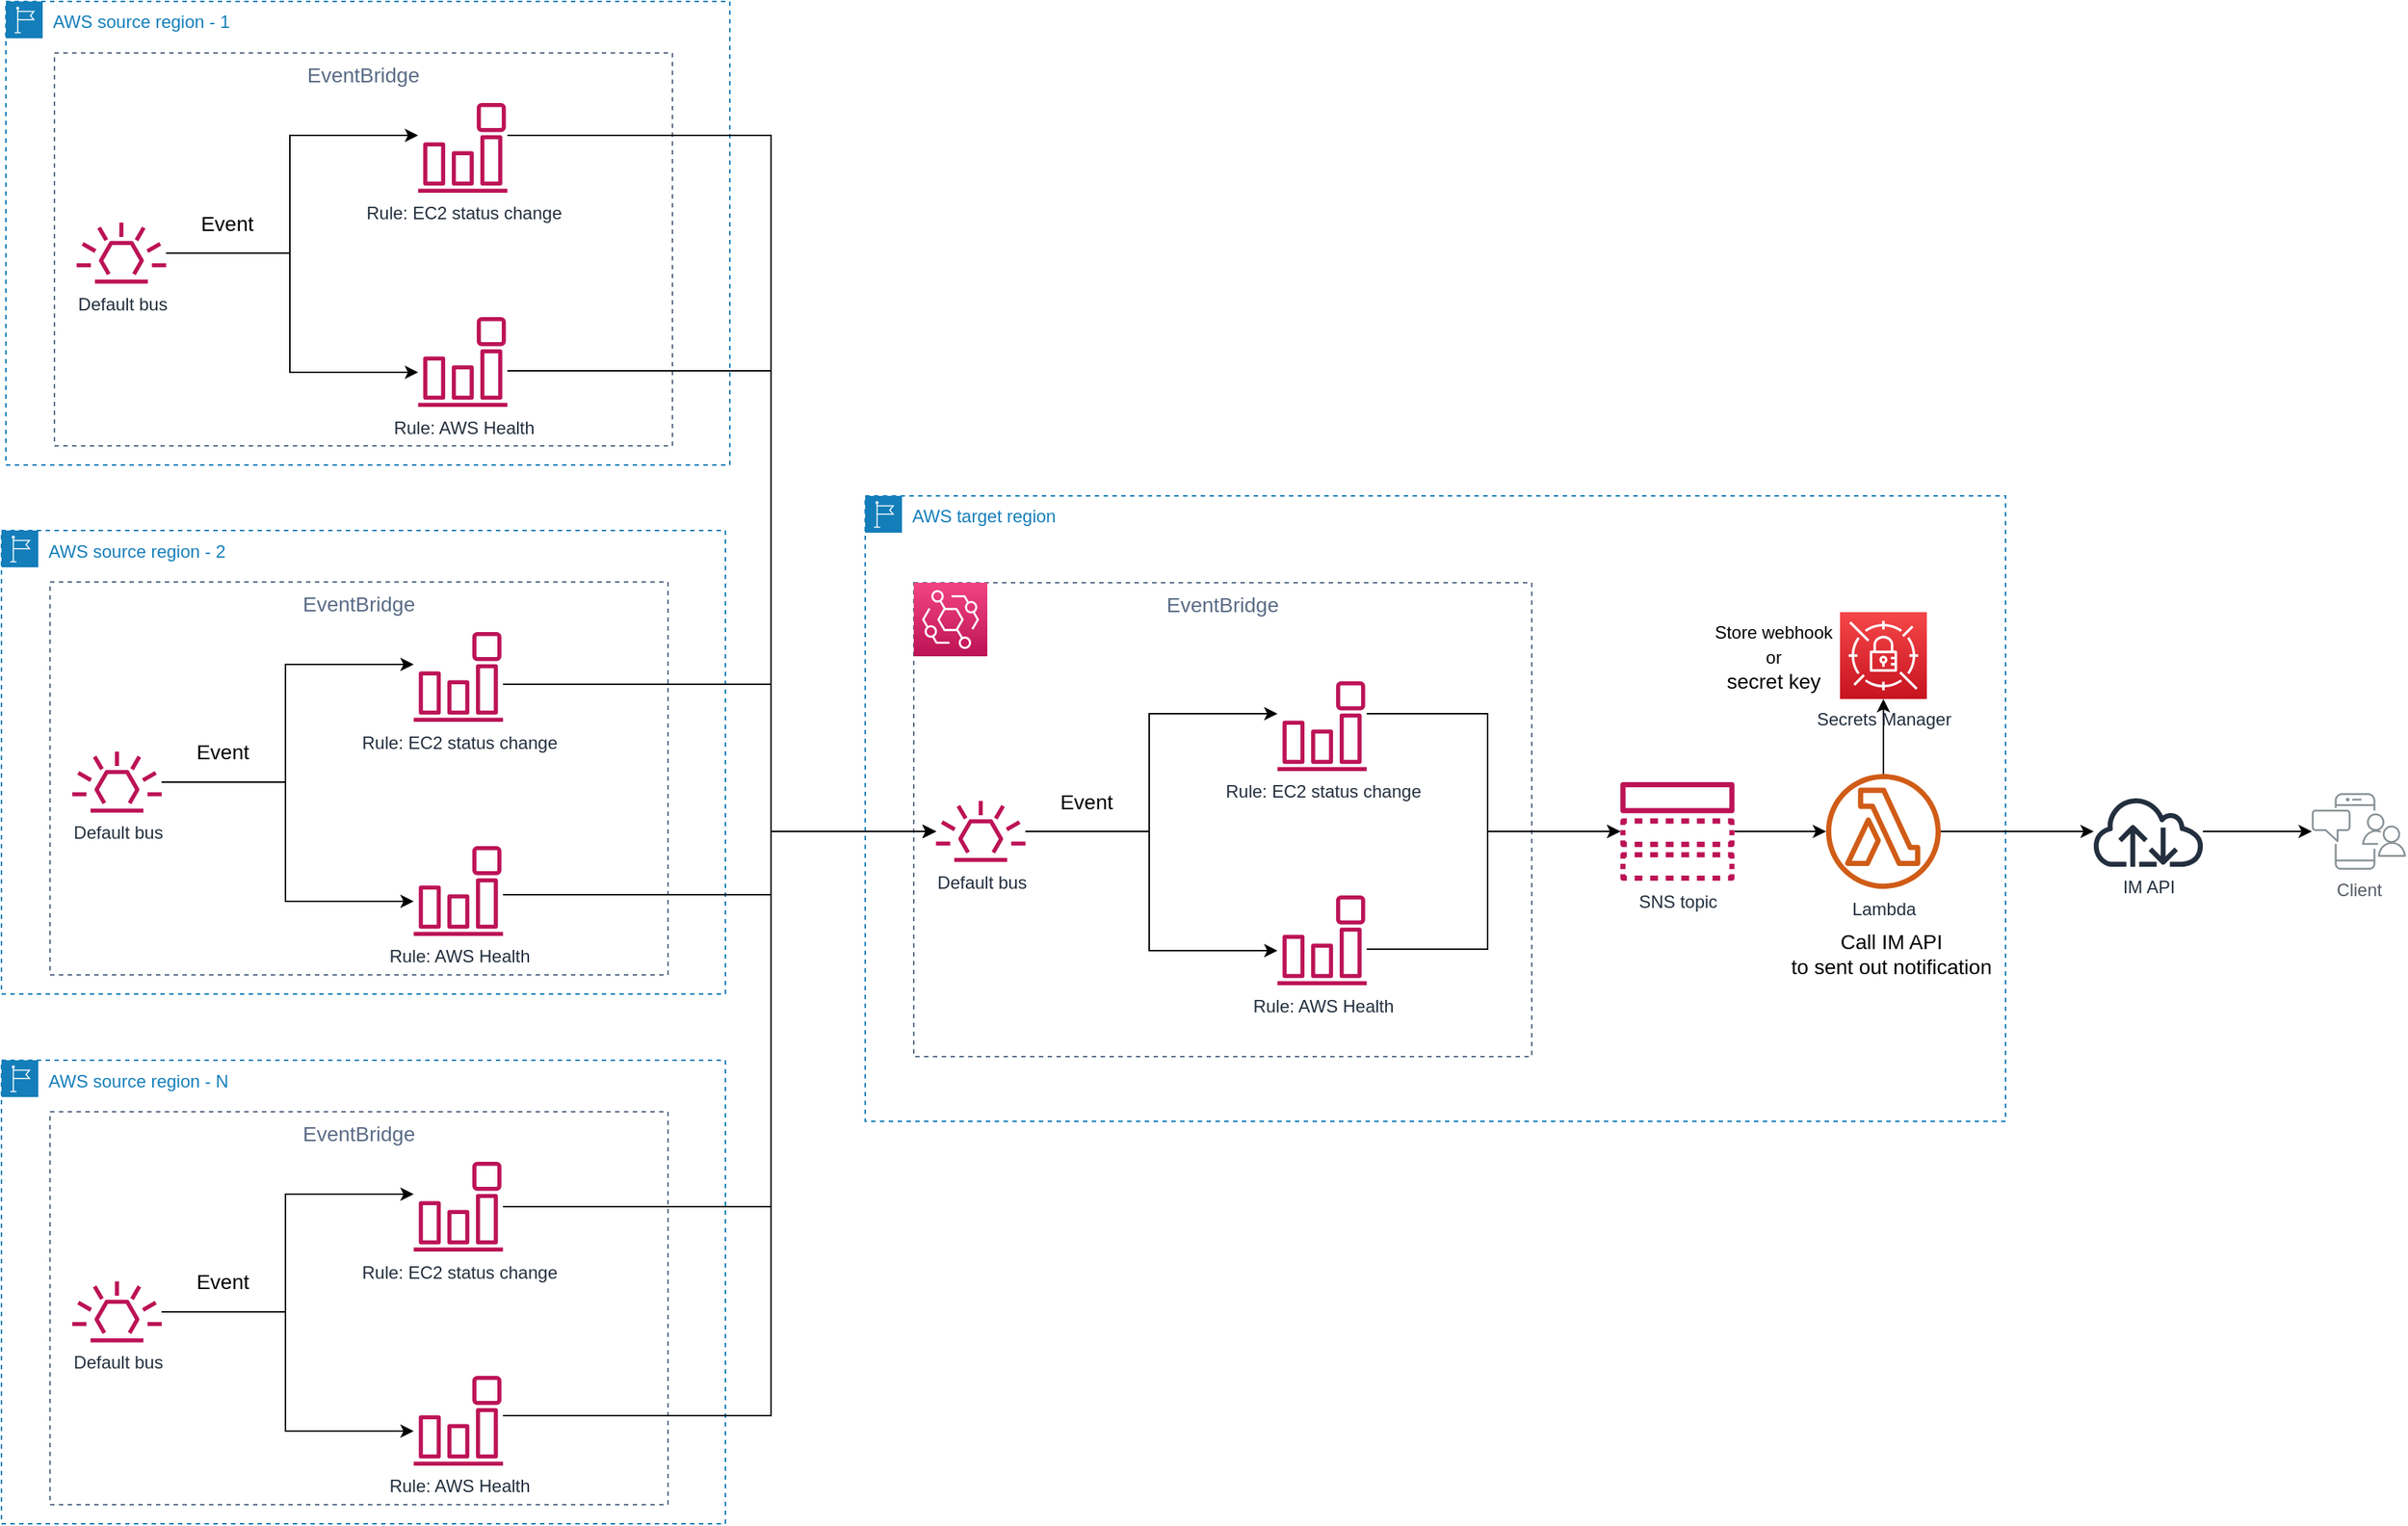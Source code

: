 <mxfile version="20.4.0" type="device" pages="6"><diagram name="Page-1" id="pXh-udaudYZFjyelYZAQ"><mxGraphModel dx="946" dy="615" grid="0" gridSize="10" guides="1" tooltips="1" connect="1" arrows="1" fold="1" page="1" pageScale="1" pageWidth="2336" pageHeight="1654" math="0" shadow="0"><root><mxCell id="0"/><mxCell id="1" parent="0"/><mxCell id="iUW1SuC-fca9LeQ6jMDv-26" value="AWS target region" style="points=[[0,0],[0.25,0],[0.5,0],[0.75,0],[1,0],[1,0.25],[1,0.5],[1,0.75],[1,1],[0.75,1],[0.5,1],[0.25,1],[0,1],[0,0.75],[0,0.5],[0,0.25]];outlineConnect=0;gradientColor=none;html=1;whiteSpace=wrap;fontSize=12;fontStyle=0;shape=mxgraph.aws4.group;grIcon=mxgraph.aws4.group_region;strokeColor=#147EBA;fillColor=none;verticalAlign=top;align=left;spacingLeft=30;fontColor=#147EBA;dashed=1;" parent="1" vertex="1"><mxGeometry x="731" y="425" width="775" height="425" as="geometry"/></mxCell><mxCell id="iUW1SuC-fca9LeQ6jMDv-19" value="EventBridge" style="fillColor=none;strokeColor=#5A6C86;dashed=1;verticalAlign=top;fontStyle=0;fontColor=#5A6C86;fontSize=14;" parent="1" vertex="1"><mxGeometry x="764" y="484" width="420" height="322" as="geometry"/></mxCell><mxCell id="iUW1SuC-fca9LeQ6jMDv-1" value="" style="points=[[0,0,0],[0.25,0,0],[0.5,0,0],[0.75,0,0],[1,0,0],[0,1,0],[0.25,1,0],[0.5,1,0],[0.75,1,0],[1,1,0],[0,0.25,0],[0,0.5,0],[0,0.75,0],[1,0.25,0],[1,0.5,0],[1,0.75,0]];outlineConnect=0;fontColor=#232F3E;gradientColor=#F34482;gradientDirection=north;fillColor=#BC1356;strokeColor=#ffffff;dashed=0;verticalLabelPosition=bottom;verticalAlign=top;align=center;html=1;fontSize=12;fontStyle=0;aspect=fixed;shape=mxgraph.aws4.resourceIcon;resIcon=mxgraph.aws4.eventbridge;" parent="1" vertex="1"><mxGeometry x="764" y="484" width="50" height="50" as="geometry"/></mxCell><mxCell id="iUW1SuC-fca9LeQ6jMDv-8" style="edgeStyle=orthogonalEdgeStyle;rounded=0;orthogonalLoop=1;jettySize=auto;html=1;" parent="1" source="iUW1SuC-fca9LeQ6jMDv-2" target="iUW1SuC-fca9LeQ6jMDv-6" edge="1"><mxGeometry relative="1" as="geometry"><Array as="points"><mxPoint x="924" y="653"/><mxPoint x="924" y="573"/></Array></mxGeometry></mxCell><mxCell id="iUW1SuC-fca9LeQ6jMDv-10" style="edgeStyle=orthogonalEdgeStyle;rounded=0;orthogonalLoop=1;jettySize=auto;html=1;" parent="1" source="iUW1SuC-fca9LeQ6jMDv-2" target="iUW1SuC-fca9LeQ6jMDv-7" edge="1"><mxGeometry relative="1" as="geometry"><Array as="points"><mxPoint x="924" y="654"/><mxPoint x="924" y="734"/></Array></mxGeometry></mxCell><mxCell id="iUW1SuC-fca9LeQ6jMDv-2" value="Default bus" style="outlineConnect=0;fontColor=#232F3E;gradientColor=none;fillColor=#BC1356;strokeColor=none;dashed=0;verticalLabelPosition=bottom;verticalAlign=top;align=center;html=1;fontSize=12;fontStyle=0;aspect=fixed;pointerEvents=1;shape=mxgraph.aws4.eventbridge_default_event_bus_resource;" parent="1" vertex="1"><mxGeometry x="779" y="632.28" width="61" height="41.45" as="geometry"/></mxCell><mxCell id="iUW1SuC-fca9LeQ6jMDv-13" style="edgeStyle=orthogonalEdgeStyle;rounded=0;orthogonalLoop=1;jettySize=auto;html=1;" parent="1" source="iUW1SuC-fca9LeQ6jMDv-3" target="iUW1SuC-fca9LeQ6jMDv-4" edge="1"><mxGeometry relative="1" as="geometry"/></mxCell><mxCell id="iUW1SuC-fca9LeQ6jMDv-3" value="SNS topic" style="outlineConnect=0;fontColor=#232F3E;gradientColor=none;fillColor=#BC1356;strokeColor=none;dashed=0;verticalLabelPosition=bottom;verticalAlign=top;align=center;html=1;fontSize=12;fontStyle=0;aspect=fixed;pointerEvents=1;shape=mxgraph.aws4.topic;" parent="1" vertex="1"><mxGeometry x="1244" y="619.5" width="78" height="67" as="geometry"/></mxCell><mxCell id="iUW1SuC-fca9LeQ6jMDv-14" style="edgeStyle=orthogonalEdgeStyle;rounded=0;orthogonalLoop=1;jettySize=auto;html=1;" parent="1" source="iUW1SuC-fca9LeQ6jMDv-4" target="iUW1SuC-fca9LeQ6jMDv-5" edge="1"><mxGeometry relative="1" as="geometry"/></mxCell><mxCell id="iUW1SuC-fca9LeQ6jMDv-24" value="" style="edgeStyle=orthogonalEdgeStyle;rounded=0;orthogonalLoop=1;jettySize=auto;html=1;fontSize=14;" parent="1" source="iUW1SuC-fca9LeQ6jMDv-4" target="iUW1SuC-fca9LeQ6jMDv-23" edge="1"><mxGeometry relative="1" as="geometry"/></mxCell><mxCell id="iUW1SuC-fca9LeQ6jMDv-4" value="Lambda" style="outlineConnect=0;fontColor=#232F3E;gradientColor=none;fillColor=#D05C17;strokeColor=none;dashed=0;verticalLabelPosition=bottom;verticalAlign=top;align=center;html=1;fontSize=12;fontStyle=0;aspect=fixed;pointerEvents=1;shape=mxgraph.aws4.lambda_function;" parent="1" vertex="1"><mxGeometry x="1384" y="614" width="78" height="78" as="geometry"/></mxCell><mxCell id="iUW1SuC-fca9LeQ6jMDv-5" value="Secrets Manager" style="points=[[0,0,0],[0.25,0,0],[0.5,0,0],[0.75,0,0],[1,0,0],[0,1,0],[0.25,1,0],[0.5,1,0],[0.75,1,0],[1,1,0],[0,0.25,0],[0,0.5,0],[0,0.75,0],[1,0.25,0],[1,0.5,0],[1,0.75,0]];outlineConnect=0;fontColor=#232F3E;gradientColor=#F54749;gradientDirection=north;fillColor=#C7131F;strokeColor=#ffffff;dashed=0;verticalLabelPosition=bottom;verticalAlign=top;align=center;html=1;fontSize=12;fontStyle=0;aspect=fixed;shape=mxgraph.aws4.resourceIcon;resIcon=mxgraph.aws4.secrets_manager;" parent="1" vertex="1"><mxGeometry x="1393.5" y="504" width="59" height="59" as="geometry"/></mxCell><mxCell id="iUW1SuC-fca9LeQ6jMDv-11" style="edgeStyle=orthogonalEdgeStyle;rounded=0;orthogonalLoop=1;jettySize=auto;html=1;" parent="1" source="iUW1SuC-fca9LeQ6jMDv-6" target="iUW1SuC-fca9LeQ6jMDv-3" edge="1"><mxGeometry relative="1" as="geometry"><Array as="points"><mxPoint x="1154" y="573"/><mxPoint x="1154" y="653"/></Array></mxGeometry></mxCell><mxCell id="iUW1SuC-fca9LeQ6jMDv-6" value="Rule: EC2 status change" style="outlineConnect=0;fontColor=#232F3E;gradientColor=none;fillColor=#BC1356;strokeColor=none;dashed=0;verticalLabelPosition=bottom;verticalAlign=top;align=center;html=1;fontSize=12;fontStyle=0;aspect=fixed;pointerEvents=1;shape=mxgraph.aws4.event_event_based;" parent="1" vertex="1"><mxGeometry x="1011" y="551" width="61" height="61" as="geometry"/></mxCell><mxCell id="iUW1SuC-fca9LeQ6jMDv-12" style="edgeStyle=orthogonalEdgeStyle;rounded=0;orthogonalLoop=1;jettySize=auto;html=1;" parent="1" source="iUW1SuC-fca9LeQ6jMDv-7" target="iUW1SuC-fca9LeQ6jMDv-3" edge="1"><mxGeometry relative="1" as="geometry"><Array as="points"><mxPoint x="1154" y="733"/><mxPoint x="1154" y="653"/></Array></mxGeometry></mxCell><mxCell id="iUW1SuC-fca9LeQ6jMDv-7" value="Rule: AWS Health" style="outlineConnect=0;fontColor=#232F3E;gradientColor=none;fillColor=#BC1356;strokeColor=none;dashed=0;verticalLabelPosition=bottom;verticalAlign=top;align=center;html=1;fontSize=12;fontStyle=0;aspect=fixed;pointerEvents=1;shape=mxgraph.aws4.event_event_based;" parent="1" vertex="1"><mxGeometry x="1011" y="696.5" width="61" height="61" as="geometry"/></mxCell><mxCell id="iUW1SuC-fca9LeQ6jMDv-21" value="Client" style="outlineConnect=0;gradientColor=none;fontColor=#545B64;strokeColor=none;fillColor=#879196;dashed=0;verticalLabelPosition=bottom;verticalAlign=top;align=center;html=1;fontSize=12;fontStyle=0;aspect=fixed;shape=mxgraph.aws4.illustration_notification;pointerEvents=1" parent="1" vertex="1"><mxGeometry x="1714" y="627" width="64.2" height="52" as="geometry"/></mxCell><mxCell id="iUW1SuC-fca9LeQ6jMDv-25" value="" style="edgeStyle=orthogonalEdgeStyle;rounded=0;orthogonalLoop=1;jettySize=auto;html=1;fontSize=14;" parent="1" source="iUW1SuC-fca9LeQ6jMDv-23" target="iUW1SuC-fca9LeQ6jMDv-21" edge="1"><mxGeometry relative="1" as="geometry"/></mxCell><mxCell id="iUW1SuC-fca9LeQ6jMDv-23" value="IM API" style="outlineConnect=0;fontColor=#232F3E;gradientColor=none;fillColor=#232F3E;strokeColor=none;dashed=0;verticalLabelPosition=bottom;verticalAlign=top;align=center;html=1;fontSize=12;fontStyle=0;aspect=fixed;pointerEvents=1;shape=mxgraph.aws4.internet;" parent="1" vertex="1"><mxGeometry x="1564" y="629" width="78" height="48" as="geometry"/></mxCell><mxCell id="iUW1SuC-fca9LeQ6jMDv-27" value="&lt;div&gt;&lt;font style=&quot;font-size: 12px&quot;&gt;Store webhook &lt;br&gt;&lt;/font&gt;&lt;/div&gt;&lt;div&gt;&lt;font style=&quot;font-size: 12px&quot;&gt;or&lt;/font&gt;&lt;/div&gt;&lt;div&gt;secret key&lt;font style=&quot;font-size: 12px&quot;&gt;&lt;br&gt;&lt;/font&gt;&lt;/div&gt;" style="text;html=1;align=center;verticalAlign=middle;resizable=0;points=[];autosize=1;fontSize=14;" parent="1" vertex="1"><mxGeometry x="1303" y="506.5" width="90" height="55" as="geometry"/></mxCell><mxCell id="iUW1SuC-fca9LeQ6jMDv-28" value="&lt;div&gt;Call IM API &lt;br&gt;&lt;/div&gt;&lt;div&gt;to sent out notification&lt;br&gt;&lt;/div&gt;" style="text;html=1;align=center;verticalAlign=middle;resizable=0;points=[];autosize=1;fontSize=14;" parent="1" vertex="1"><mxGeometry x="1355" y="717" width="146" height="38" as="geometry"/></mxCell><mxCell id="iUW1SuC-fca9LeQ6jMDv-29" value="Event" style="text;html=1;align=center;verticalAlign=middle;resizable=0;points=[];autosize=1;fontSize=14;" parent="1" vertex="1"><mxGeometry x="858" y="622" width="46" height="21" as="geometry"/></mxCell><mxCell id="EIt99ewRVccp-vXiqC6U-8" value="AWS source region - 1" style="points=[[0,0],[0.25,0],[0.5,0],[0.75,0],[1,0],[1,0.25],[1,0.5],[1,0.75],[1,1],[0.75,1],[0.5,1],[0.25,1],[0,1],[0,0.75],[0,0.5],[0,0.25]];outlineConnect=0;gradientColor=none;html=1;whiteSpace=wrap;fontSize=12;fontStyle=0;shape=mxgraph.aws4.group;grIcon=mxgraph.aws4.group_region;strokeColor=#147EBA;fillColor=none;verticalAlign=top;align=left;spacingLeft=30;fontColor=#147EBA;dashed=1;" parent="1" vertex="1"><mxGeometry x="147" y="89" width="492" height="315" as="geometry"/></mxCell><mxCell id="EIt99ewRVccp-vXiqC6U-9" value="EventBridge" style="fillColor=none;strokeColor=#5A6C86;dashed=1;verticalAlign=top;fontStyle=0;fontColor=#5A6C86;fontSize=14;" parent="1" vertex="1"><mxGeometry x="180" y="124" width="420" height="267" as="geometry"/></mxCell><mxCell id="EIt99ewRVccp-vXiqC6U-10" style="edgeStyle=orthogonalEdgeStyle;rounded=0;orthogonalLoop=1;jettySize=auto;html=1;" parent="1" source="EIt99ewRVccp-vXiqC6U-12" target="EIt99ewRVccp-vXiqC6U-14" edge="1"><mxGeometry relative="1" as="geometry"><Array as="points"><mxPoint x="340" y="260"/><mxPoint x="340" y="180"/></Array></mxGeometry></mxCell><mxCell id="EIt99ewRVccp-vXiqC6U-11" style="edgeStyle=orthogonalEdgeStyle;rounded=0;orthogonalLoop=1;jettySize=auto;html=1;" parent="1" source="EIt99ewRVccp-vXiqC6U-12" target="EIt99ewRVccp-vXiqC6U-16" edge="1"><mxGeometry relative="1" as="geometry"><Array as="points"><mxPoint x="340" y="261"/><mxPoint x="340" y="341"/></Array></mxGeometry></mxCell><mxCell id="EIt99ewRVccp-vXiqC6U-12" value="Default bus" style="outlineConnect=0;fontColor=#232F3E;gradientColor=none;fillColor=#BC1356;strokeColor=none;dashed=0;verticalLabelPosition=bottom;verticalAlign=top;align=center;html=1;fontSize=12;fontStyle=0;aspect=fixed;pointerEvents=1;shape=mxgraph.aws4.eventbridge_default_event_bus_resource;" parent="1" vertex="1"><mxGeometry x="195" y="239.28" width="61" height="41.45" as="geometry"/></mxCell><mxCell id="EIt99ewRVccp-vXiqC6U-13" style="edgeStyle=orthogonalEdgeStyle;rounded=0;orthogonalLoop=1;jettySize=auto;html=1;strokeColor=default;" parent="1" source="EIt99ewRVccp-vXiqC6U-14" target="iUW1SuC-fca9LeQ6jMDv-2" edge="1"><mxGeometry relative="1" as="geometry"><Array as="points"><mxPoint x="667" y="180"/><mxPoint x="667" y="653"/></Array><mxPoint x="660.211" y="260" as="targetPoint"/></mxGeometry></mxCell><mxCell id="EIt99ewRVccp-vXiqC6U-14" value="Rule: EC2 status change" style="outlineConnect=0;fontColor=#232F3E;gradientColor=none;fillColor=#BC1356;strokeColor=none;dashed=0;verticalLabelPosition=bottom;verticalAlign=top;align=center;html=1;fontSize=12;fontStyle=0;aspect=fixed;pointerEvents=1;shape=mxgraph.aws4.event_event_based;" parent="1" vertex="1"><mxGeometry x="427" y="158" width="61" height="61" as="geometry"/></mxCell><mxCell id="EIt99ewRVccp-vXiqC6U-15" style="edgeStyle=orthogonalEdgeStyle;rounded=0;orthogonalLoop=1;jettySize=auto;html=1;" parent="1" source="EIt99ewRVccp-vXiqC6U-16" target="iUW1SuC-fca9LeQ6jMDv-2" edge="1"><mxGeometry relative="1" as="geometry"><Array as="points"><mxPoint x="667" y="340"/><mxPoint x="667" y="653"/></Array><mxPoint x="660.211" y="260" as="targetPoint"/></mxGeometry></mxCell><mxCell id="EIt99ewRVccp-vXiqC6U-16" value="Rule: AWS Health" style="outlineConnect=0;fontColor=#232F3E;gradientColor=none;fillColor=#BC1356;strokeColor=none;dashed=0;verticalLabelPosition=bottom;verticalAlign=top;align=center;html=1;fontSize=12;fontStyle=0;aspect=fixed;pointerEvents=1;shape=mxgraph.aws4.event_event_based;" parent="1" vertex="1"><mxGeometry x="427" y="303.5" width="61" height="61" as="geometry"/></mxCell><mxCell id="EIt99ewRVccp-vXiqC6U-17" value="Event" style="text;html=1;align=center;verticalAlign=middle;resizable=0;points=[];autosize=1;fontSize=14;" parent="1" vertex="1"><mxGeometry x="274" y="229" width="46" height="21" as="geometry"/></mxCell><mxCell id="EIt99ewRVccp-vXiqC6U-18" value="AWS source region - 2" style="points=[[0,0],[0.25,0],[0.5,0],[0.75,0],[1,0],[1,0.25],[1,0.5],[1,0.75],[1,1],[0.75,1],[0.5,1],[0.25,1],[0,1],[0,0.75],[0,0.5],[0,0.25]];outlineConnect=0;gradientColor=none;html=1;whiteSpace=wrap;fontSize=12;fontStyle=0;shape=mxgraph.aws4.group;grIcon=mxgraph.aws4.group_region;strokeColor=#147EBA;fillColor=none;verticalAlign=top;align=left;spacingLeft=30;fontColor=#147EBA;dashed=1;" parent="1" vertex="1"><mxGeometry x="144" y="448.5" width="492" height="315" as="geometry"/></mxCell><mxCell id="EIt99ewRVccp-vXiqC6U-19" value="EventBridge" style="fillColor=none;strokeColor=#5A6C86;dashed=1;verticalAlign=top;fontStyle=0;fontColor=#5A6C86;fontSize=14;" parent="1" vertex="1"><mxGeometry x="177" y="483.5" width="420" height="267" as="geometry"/></mxCell><mxCell id="EIt99ewRVccp-vXiqC6U-20" style="edgeStyle=orthogonalEdgeStyle;rounded=0;orthogonalLoop=1;jettySize=auto;html=1;" parent="1" source="EIt99ewRVccp-vXiqC6U-22" target="EIt99ewRVccp-vXiqC6U-23" edge="1"><mxGeometry relative="1" as="geometry"><Array as="points"><mxPoint x="337" y="619.5"/><mxPoint x="337" y="539.5"/></Array></mxGeometry></mxCell><mxCell id="EIt99ewRVccp-vXiqC6U-21" style="edgeStyle=orthogonalEdgeStyle;rounded=0;orthogonalLoop=1;jettySize=auto;html=1;" parent="1" source="EIt99ewRVccp-vXiqC6U-22" target="EIt99ewRVccp-vXiqC6U-24" edge="1"><mxGeometry relative="1" as="geometry"><Array as="points"><mxPoint x="337" y="620.5"/><mxPoint x="337" y="700.5"/></Array></mxGeometry></mxCell><mxCell id="EIt99ewRVccp-vXiqC6U-22" value="Default bus" style="outlineConnect=0;fontColor=#232F3E;gradientColor=none;fillColor=#BC1356;strokeColor=none;dashed=0;verticalLabelPosition=bottom;verticalAlign=top;align=center;html=1;fontSize=12;fontStyle=0;aspect=fixed;pointerEvents=1;shape=mxgraph.aws4.eventbridge_default_event_bus_resource;" parent="1" vertex="1"><mxGeometry x="192" y="598.78" width="61" height="41.45" as="geometry"/></mxCell><mxCell id="EIt99ewRVccp-vXiqC6U-26" style="edgeStyle=orthogonalEdgeStyle;rounded=0;orthogonalLoop=1;jettySize=auto;html=1;strokeColor=default;" parent="1" source="EIt99ewRVccp-vXiqC6U-23" target="iUW1SuC-fca9LeQ6jMDv-2" edge="1"><mxGeometry relative="1" as="geometry"><Array as="points"><mxPoint x="667" y="553"/><mxPoint x="667" y="653"/></Array></mxGeometry></mxCell><mxCell id="EIt99ewRVccp-vXiqC6U-23" value="Rule: EC2 status change" style="outlineConnect=0;fontColor=#232F3E;gradientColor=none;fillColor=#BC1356;strokeColor=none;dashed=0;verticalLabelPosition=bottom;verticalAlign=top;align=center;html=1;fontSize=12;fontStyle=0;aspect=fixed;pointerEvents=1;shape=mxgraph.aws4.event_event_based;" parent="1" vertex="1"><mxGeometry x="424" y="517.5" width="61" height="61" as="geometry"/></mxCell><mxCell id="EIt99ewRVccp-vXiqC6U-27" style="edgeStyle=orthogonalEdgeStyle;rounded=0;orthogonalLoop=1;jettySize=auto;html=1;strokeColor=default;" parent="1" source="EIt99ewRVccp-vXiqC6U-24" target="iUW1SuC-fca9LeQ6jMDv-2" edge="1"><mxGeometry relative="1" as="geometry"><Array as="points"><mxPoint x="667" y="696"/><mxPoint x="667" y="653"/></Array></mxGeometry></mxCell><mxCell id="EIt99ewRVccp-vXiqC6U-24" value="Rule: AWS Health" style="outlineConnect=0;fontColor=#232F3E;gradientColor=none;fillColor=#BC1356;strokeColor=none;dashed=0;verticalLabelPosition=bottom;verticalAlign=top;align=center;html=1;fontSize=12;fontStyle=0;aspect=fixed;pointerEvents=1;shape=mxgraph.aws4.event_event_based;" parent="1" vertex="1"><mxGeometry x="424" y="663" width="61" height="61" as="geometry"/></mxCell><mxCell id="EIt99ewRVccp-vXiqC6U-25" value="Event" style="text;html=1;align=center;verticalAlign=middle;resizable=0;points=[];autosize=1;fontSize=14;" parent="1" vertex="1"><mxGeometry x="271" y="588.5" width="46" height="21" as="geometry"/></mxCell><mxCell id="EIt99ewRVccp-vXiqC6U-28" value="AWS source region - N" style="points=[[0,0],[0.25,0],[0.5,0],[0.75,0],[1,0],[1,0.25],[1,0.5],[1,0.75],[1,1],[0.75,1],[0.5,1],[0.25,1],[0,1],[0,0.75],[0,0.5],[0,0.25]];outlineConnect=0;gradientColor=none;html=1;whiteSpace=wrap;fontSize=12;fontStyle=0;shape=mxgraph.aws4.group;grIcon=mxgraph.aws4.group_region;strokeColor=#147EBA;fillColor=none;verticalAlign=top;align=left;spacingLeft=30;fontColor=#147EBA;dashed=1;" parent="1" vertex="1"><mxGeometry x="144" y="808.5" width="492" height="315" as="geometry"/></mxCell><mxCell id="EIt99ewRVccp-vXiqC6U-29" value="EventBridge" style="fillColor=none;strokeColor=#5A6C86;dashed=1;verticalAlign=top;fontStyle=0;fontColor=#5A6C86;fontSize=14;" parent="1" vertex="1"><mxGeometry x="177" y="843.5" width="420" height="267" as="geometry"/></mxCell><mxCell id="EIt99ewRVccp-vXiqC6U-30" style="edgeStyle=orthogonalEdgeStyle;rounded=0;orthogonalLoop=1;jettySize=auto;html=1;" parent="1" source="EIt99ewRVccp-vXiqC6U-32" target="EIt99ewRVccp-vXiqC6U-34" edge="1"><mxGeometry relative="1" as="geometry"><Array as="points"><mxPoint x="337" y="979.5"/><mxPoint x="337" y="899.5"/></Array></mxGeometry></mxCell><mxCell id="EIt99ewRVccp-vXiqC6U-31" style="edgeStyle=orthogonalEdgeStyle;rounded=0;orthogonalLoop=1;jettySize=auto;html=1;" parent="1" source="EIt99ewRVccp-vXiqC6U-32" target="EIt99ewRVccp-vXiqC6U-36" edge="1"><mxGeometry relative="1" as="geometry"><Array as="points"><mxPoint x="337" y="980.5"/><mxPoint x="337" y="1060.5"/></Array></mxGeometry></mxCell><mxCell id="EIt99ewRVccp-vXiqC6U-32" value="Default bus" style="outlineConnect=0;fontColor=#232F3E;gradientColor=none;fillColor=#BC1356;strokeColor=none;dashed=0;verticalLabelPosition=bottom;verticalAlign=top;align=center;html=1;fontSize=12;fontStyle=0;aspect=fixed;pointerEvents=1;shape=mxgraph.aws4.eventbridge_default_event_bus_resource;" parent="1" vertex="1"><mxGeometry x="192" y="958.78" width="61" height="41.45" as="geometry"/></mxCell><mxCell id="EIt99ewRVccp-vXiqC6U-38" style="edgeStyle=orthogonalEdgeStyle;rounded=0;orthogonalLoop=1;jettySize=auto;html=1;strokeColor=default;" parent="1" source="EIt99ewRVccp-vXiqC6U-34" target="iUW1SuC-fca9LeQ6jMDv-2" edge="1"><mxGeometry relative="1" as="geometry"><Array as="points"><mxPoint x="667" y="908"/><mxPoint x="667" y="653"/></Array></mxGeometry></mxCell><mxCell id="EIt99ewRVccp-vXiqC6U-34" value="Rule: EC2 status change" style="outlineConnect=0;fontColor=#232F3E;gradientColor=none;fillColor=#BC1356;strokeColor=none;dashed=0;verticalLabelPosition=bottom;verticalAlign=top;align=center;html=1;fontSize=12;fontStyle=0;aspect=fixed;pointerEvents=1;shape=mxgraph.aws4.event_event_based;" parent="1" vertex="1"><mxGeometry x="424" y="877.5" width="61" height="61" as="geometry"/></mxCell><mxCell id="EIt99ewRVccp-vXiqC6U-39" style="edgeStyle=orthogonalEdgeStyle;rounded=0;orthogonalLoop=1;jettySize=auto;html=1;strokeColor=default;" parent="1" source="EIt99ewRVccp-vXiqC6U-36" target="iUW1SuC-fca9LeQ6jMDv-2" edge="1"><mxGeometry relative="1" as="geometry"><Array as="points"><mxPoint x="667" y="1050"/><mxPoint x="667" y="653"/></Array></mxGeometry></mxCell><mxCell id="EIt99ewRVccp-vXiqC6U-36" value="Rule: AWS Health" style="outlineConnect=0;fontColor=#232F3E;gradientColor=none;fillColor=#BC1356;strokeColor=none;dashed=0;verticalLabelPosition=bottom;verticalAlign=top;align=center;html=1;fontSize=12;fontStyle=0;aspect=fixed;pointerEvents=1;shape=mxgraph.aws4.event_event_based;" parent="1" vertex="1"><mxGeometry x="424" y="1023" width="61" height="61" as="geometry"/></mxCell><mxCell id="EIt99ewRVccp-vXiqC6U-37" value="Event" style="text;html=1;align=center;verticalAlign=middle;resizable=0;points=[];autosize=1;fontSize=14;" parent="1" vertex="1"><mxGeometry x="271" y="948.5" width="46" height="21" as="geometry"/></mxCell></root></mxGraphModel></diagram><diagram id="I9XUlsTevUQngIa0EqQB" name="GV-三层架构"><mxGraphModel dx="946" dy="615" grid="1" gridSize="10" guides="1" tooltips="1" connect="1" arrows="1" fold="1" page="1" pageScale="1" pageWidth="2336" pageHeight="1654" math="0" shadow="0"><root><mxCell id="0"/><mxCell id="1" parent="0"/><mxCell id="eBOo1VYZ-ZXXsNCS40BB-1" value="Region" style="points=[[0,0],[0.25,0],[0.5,0],[0.75,0],[1,0],[1,0.25],[1,0.5],[1,0.75],[1,1],[0.75,1],[0.5,1],[0.25,1],[0,1],[0,0.75],[0,0.5],[0,0.25]];outlineConnect=0;gradientColor=none;html=1;whiteSpace=wrap;fontSize=12;fontStyle=0;shape=mxgraph.aws4.group;grIcon=mxgraph.aws4.group_region;strokeColor=#147EBA;fillColor=none;verticalAlign=top;align=left;spacingLeft=30;fontColor=#147EBA;dashed=1;" parent="1" vertex="1"><mxGeometry x="880" y="470" width="630" height="490" as="geometry"/></mxCell><mxCell id="eBOo1VYZ-ZXXsNCS40BB-2" value="AWS Cloud" style="points=[[0,0],[0.25,0],[0.5,0],[0.75,0],[1,0],[1,0.25],[1,0.5],[1,0.75],[1,1],[0.75,1],[0.5,1],[0.25,1],[0,1],[0,0.75],[0,0.5],[0,0.25]];outlineConnect=0;gradientColor=none;html=1;whiteSpace=wrap;fontSize=12;fontStyle=0;shape=mxgraph.aws4.group;grIcon=mxgraph.aws4.group_aws_cloud;strokeColor=#232F3E;fillColor=none;verticalAlign=top;align=left;spacingLeft=30;fontColor=#232F3E;dashed=0;" parent="1" vertex="1"><mxGeometry x="770" y="300" width="750" height="690" as="geometry"/></mxCell><mxCell id="eBOo1VYZ-ZXXsNCS40BB-3" style="edgeStyle=orthogonalEdgeStyle;rounded=0;orthogonalLoop=1;jettySize=auto;html=1;" parent="1" source="eBOo1VYZ-ZXXsNCS40BB-4" target="eBOo1VYZ-ZXXsNCS40BB-7" edge="1"><mxGeometry relative="1" as="geometry"/></mxCell><mxCell id="eBOo1VYZ-ZXXsNCS40BB-4" value="" style="outlineConnect=0;fontColor=#232F3E;gradientColor=none;fillColor=#232F3E;strokeColor=none;dashed=0;verticalLabelPosition=bottom;verticalAlign=top;align=center;html=1;fontSize=12;fontStyle=0;aspect=fixed;pointerEvents=1;shape=mxgraph.aws4.users;" parent="1" vertex="1"><mxGeometry x="1122" y="200" width="78" height="78" as="geometry"/></mxCell><mxCell id="eBOo1VYZ-ZXXsNCS40BB-5" value="" style="points=[[0,0,0],[0.25,0,0],[0.5,0,0],[0.75,0,0],[1,0,0],[0,1,0],[0.25,1,0],[0.5,1,0],[0.75,1,0],[1,1,0],[0,0.25,0],[0,0.5,0],[0,0.75,0],[1,0.25,0],[1,0.5,0],[1,0.75,0]];outlineConnect=0;fontColor=#232F3E;gradientColor=#945DF2;gradientDirection=north;fillColor=#5A30B5;strokeColor=#ffffff;dashed=0;verticalLabelPosition=bottom;verticalAlign=top;align=center;html=1;fontSize=12;fontStyle=0;aspect=fixed;shape=mxgraph.aws4.resourceIcon;resIcon=mxgraph.aws4.route_53;" parent="1" vertex="1"><mxGeometry x="1111" y="310" width="40" height="40" as="geometry"/></mxCell><mxCell id="eBOo1VYZ-ZXXsNCS40BB-6" style="edgeStyle=orthogonalEdgeStyle;rounded=0;orthogonalLoop=1;jettySize=auto;html=1;exitX=0.5;exitY=1;exitDx=0;exitDy=0;exitPerimeter=0;" parent="1" source="eBOo1VYZ-ZXXsNCS40BB-7" target="eBOo1VYZ-ZXXsNCS40BB-13" edge="1"><mxGeometry relative="1" as="geometry"/></mxCell><mxCell id="eBOo1VYZ-ZXXsNCS40BB-7" value="Cloudfront" style="points=[[0,0,0],[0.25,0,0],[0.5,0,0],[0.75,0,0],[1,0,0],[0,1,0],[0.25,1,0],[0.5,1,0],[0.75,1,0],[1,1,0],[0,0.25,0],[0,0.5,0],[0,0.75,0],[1,0.25,0],[1,0.5,0],[1,0.75,0]];outlineConnect=0;fontColor=#232F3E;gradientColor=#945DF2;gradientDirection=north;fillColor=#5A30B5;strokeColor=#ffffff;dashed=0;verticalLabelPosition=bottom;verticalAlign=top;align=center;html=1;fontSize=12;fontStyle=0;aspect=fixed;shape=mxgraph.aws4.resourceIcon;resIcon=mxgraph.aws4.cloudfront;" parent="1" vertex="1"><mxGeometry x="1122" y="360" width="78" height="78" as="geometry"/></mxCell><mxCell id="eBOo1VYZ-ZXXsNCS40BB-8" style="edgeStyle=orthogonalEdgeStyle;rounded=0;orthogonalLoop=1;jettySize=auto;html=1;exitX=0.5;exitY=0;exitDx=0;exitDy=0;exitPerimeter=0;" parent="1" source="eBOo1VYZ-ZXXsNCS40BB-9" target="eBOo1VYZ-ZXXsNCS40BB-7" edge="1"><mxGeometry relative="1" as="geometry"><Array as="points"><mxPoint x="1459" y="399"/></Array></mxGeometry></mxCell><mxCell id="eBOo1VYZ-ZXXsNCS40BB-9" value="S3" style="points=[[0,0,0],[0.25,0,0],[0.5,0,0],[0.75,0,0],[1,0,0],[0,1,0],[0.25,1,0],[0.5,1,0],[0.75,1,0],[1,1,0],[0,0.25,0],[0,0.5,0],[0,0.75,0],[1,0.25,0],[1,0.5,0],[1,0.75,0]];outlineConnect=0;fontColor=#232F3E;gradientColor=#60A337;gradientDirection=north;fillColor=#277116;strokeColor=#ffffff;dashed=0;verticalLabelPosition=bottom;verticalAlign=top;align=center;html=1;fontSize=12;fontStyle=0;aspect=fixed;shape=mxgraph.aws4.resourceIcon;resIcon=mxgraph.aws4.s3;" parent="1" vertex="1"><mxGeometry x="1420" y="500" width="78" height="78" as="geometry"/></mxCell><mxCell id="eBOo1VYZ-ZXXsNCS40BB-10" value="VPC" style="points=[[0,0],[0.25,0],[0.5,0],[0.75,0],[1,0],[1,0.25],[1,0.5],[1,0.75],[1,1],[0.75,1],[0.5,1],[0.25,1],[0,1],[0,0.75],[0,0.5],[0,0.25]];outlineConnect=0;gradientColor=none;html=1;whiteSpace=wrap;fontSize=12;fontStyle=0;shape=mxgraph.aws4.group;grIcon=mxgraph.aws4.group_vpc;strokeColor=#248814;fillColor=none;verticalAlign=top;align=left;spacingLeft=30;fontColor=#AAB7B8;dashed=0;" parent="1" vertex="1"><mxGeometry x="910" y="500" width="490" height="450" as="geometry"/></mxCell><mxCell id="eBOo1VYZ-ZXXsNCS40BB-11" value="AZ1" style="outlineConnect=0;gradientColor=none;html=1;whiteSpace=wrap;fontSize=12;fontStyle=0;shape=mxgraph.aws4.group;grIcon=mxgraph.aws4.group_availability_zone;strokeColor=#545B64;fillColor=none;verticalAlign=top;align=left;spacingLeft=30;fontColor=#545B64;dashed=1;" parent="1" vertex="1"><mxGeometry x="929" y="578" width="200" height="350" as="geometry"/></mxCell><mxCell id="eBOo1VYZ-ZXXsNCS40BB-12" style="edgeStyle=orthogonalEdgeStyle;rounded=0;orthogonalLoop=1;jettySize=auto;html=1;" parent="1" source="eBOo1VYZ-ZXXsNCS40BB-13" target="eBOo1VYZ-ZXXsNCS40BB-31" edge="1"><mxGeometry relative="1" as="geometry"/></mxCell><mxCell id="eBOo1VYZ-ZXXsNCS40BB-13" value="Internet&#xA;gateway" style="outlineConnect=0;fontColor=#232F3E;gradientColor=none;strokeColor=#232F3E;fillColor=#ffffff;dashed=0;verticalLabelPosition=bottom;verticalAlign=top;align=center;html=1;fontSize=12;fontStyle=0;aspect=fixed;shape=mxgraph.aws4.resourceIcon;resIcon=mxgraph.aws4.internet_gateway;" parent="1" vertex="1"><mxGeometry x="1130" y="480" width="60" height="60" as="geometry"/></mxCell><mxCell id="eBOo1VYZ-ZXXsNCS40BB-14" value="Private subnet" style="points=[[0,0],[0.25,0],[0.5,0],[0.75,0],[1,0],[1,0.25],[1,0.5],[1,0.75],[1,1],[0.75,1],[0.5,1],[0.25,1],[0,1],[0,0.75],[0,0.5],[0,0.25]];outlineConnect=0;gradientColor=none;html=1;whiteSpace=wrap;fontSize=12;fontStyle=0;shape=mxgraph.aws4.group;grIcon=mxgraph.aws4.group_security_group;grStroke=0;strokeColor=#147EBA;fillColor=#E6F2F8;verticalAlign=top;align=left;spacingLeft=30;fontColor=#147EBA;dashed=0;" parent="1" vertex="1"><mxGeometry x="960" y="610" width="160" height="130" as="geometry"/></mxCell><mxCell id="eBOo1VYZ-ZXXsNCS40BB-15" value="Private subnet" style="points=[[0,0],[0.25,0],[0.5,0],[0.75,0],[1,0],[1,0.25],[1,0.5],[1,0.75],[1,1],[0.75,1],[0.5,1],[0.25,1],[0,1],[0,0.75],[0,0.5],[0,0.25]];outlineConnect=0;gradientColor=none;html=1;whiteSpace=wrap;fontSize=12;fontStyle=0;shape=mxgraph.aws4.group;grIcon=mxgraph.aws4.group_security_group;grStroke=0;strokeColor=#147EBA;fillColor=#E6F2F8;verticalAlign=top;align=left;spacingLeft=30;fontColor=#147EBA;dashed=0;" parent="1" vertex="1"><mxGeometry x="960" y="780" width="160" height="130" as="geometry"/></mxCell><mxCell id="eBOo1VYZ-ZXXsNCS40BB-16" style="edgeStyle=orthogonalEdgeStyle;rounded=0;orthogonalLoop=1;jettySize=auto;html=1;" parent="1" target="eBOo1VYZ-ZXXsNCS40BB-20" edge="1"><mxGeometry relative="1" as="geometry"><mxPoint x="1004" y="708" as="sourcePoint"/><Array as="points"><mxPoint x="1004" y="760"/><mxPoint x="1029" y="760"/></Array></mxGeometry></mxCell><mxCell id="eBOo1VYZ-ZXXsNCS40BB-39" style="edgeStyle=orthogonalEdgeStyle;rounded=0;orthogonalLoop=1;jettySize=auto;html=1;" parent="1" target="eBOo1VYZ-ZXXsNCS40BB-20" edge="1"><mxGeometry relative="1" as="geometry"><mxPoint x="1064" y="708" as="sourcePoint"/><Array as="points"><mxPoint x="1064" y="760"/><mxPoint x="1029" y="760"/></Array></mxGeometry></mxCell><mxCell id="eBOo1VYZ-ZXXsNCS40BB-20" value="Redis" style="outlineConnect=0;fontColor=#232F3E;gradientColor=none;fillColor=#3334B9;strokeColor=none;dashed=0;verticalLabelPosition=bottom;verticalAlign=top;align=center;html=1;fontSize=12;fontStyle=0;aspect=fixed;pointerEvents=1;shape=mxgraph.aws4.elasticache_for_redis;" parent="1" vertex="1"><mxGeometry x="990" y="820" width="78" height="69" as="geometry"/></mxCell><mxCell id="eBOo1VYZ-ZXXsNCS40BB-21" value="AZ2" style="outlineConnect=0;gradientColor=none;html=1;whiteSpace=wrap;fontSize=12;fontStyle=0;shape=mxgraph.aws4.group;grIcon=mxgraph.aws4.group_availability_zone;strokeColor=#545B64;fillColor=none;verticalAlign=top;align=left;spacingLeft=30;fontColor=#545B64;dashed=1;" parent="1" vertex="1"><mxGeometry x="1190" y="578" width="200" height="350" as="geometry"/></mxCell><mxCell id="eBOo1VYZ-ZXXsNCS40BB-22" value="Private subnet" style="points=[[0,0],[0.25,0],[0.5,0],[0.75,0],[1,0],[1,0.25],[1,0.5],[1,0.75],[1,1],[0.75,1],[0.5,1],[0.25,1],[0,1],[0,0.75],[0,0.5],[0,0.25]];outlineConnect=0;gradientColor=none;html=1;whiteSpace=wrap;fontSize=12;fontStyle=0;shape=mxgraph.aws4.group;grIcon=mxgraph.aws4.group_security_group;grStroke=0;strokeColor=#147EBA;fillColor=#E6F2F8;verticalAlign=top;align=left;spacingLeft=30;fontColor=#147EBA;dashed=0;" parent="1" vertex="1"><mxGeometry x="1210" y="608" width="160" height="130" as="geometry"/></mxCell><mxCell id="eBOo1VYZ-ZXXsNCS40BB-23" style="edgeStyle=orthogonalEdgeStyle;rounded=0;orthogonalLoop=1;jettySize=auto;html=1;" parent="1" target="eBOo1VYZ-ZXXsNCS40BB-20" edge="1"><mxGeometry relative="1" as="geometry"><mxPoint x="1254.059" y="700" as="sourcePoint"/><mxPoint x="1029" y="814" as="targetPoint"/><Array as="points"><mxPoint x="1254" y="760"/><mxPoint x="1029" y="760"/></Array></mxGeometry></mxCell><mxCell id="eBOo1VYZ-ZXXsNCS40BB-38" style="edgeStyle=orthogonalEdgeStyle;rounded=0;orthogonalLoop=1;jettySize=auto;html=1;" parent="1" target="eBOo1VYZ-ZXXsNCS40BB-20" edge="1"><mxGeometry relative="1" as="geometry"><mxPoint x="1314" y="706" as="sourcePoint"/><Array as="points"><mxPoint x="1314" y="760"/><mxPoint x="1029" y="760"/></Array></mxGeometry></mxCell><mxCell id="eBOo1VYZ-ZXXsNCS40BB-27" style="edgeStyle=orthogonalEdgeStyle;rounded=0;orthogonalLoop=1;jettySize=auto;html=1;" parent="1" source="eBOo1VYZ-ZXXsNCS40BB-31" edge="1"><mxGeometry relative="1" as="geometry"><mxPoint x="1004" y="660" as="targetPoint"/></mxGeometry></mxCell><mxCell id="eBOo1VYZ-ZXXsNCS40BB-28" style="edgeStyle=orthogonalEdgeStyle;rounded=0;orthogonalLoop=1;jettySize=auto;html=1;" parent="1" source="eBOo1VYZ-ZXXsNCS40BB-31" edge="1"><mxGeometry relative="1" as="geometry"><mxPoint x="1064" y="660" as="targetPoint"/></mxGeometry></mxCell><mxCell id="eBOo1VYZ-ZXXsNCS40BB-29" style="edgeStyle=orthogonalEdgeStyle;rounded=0;orthogonalLoop=1;jettySize=auto;html=1;" parent="1" source="eBOo1VYZ-ZXXsNCS40BB-31" target="eBOo1VYZ-ZXXsNCS40BB-46" edge="1"><mxGeometry relative="1" as="geometry"><Array as="points"><mxPoint x="1254" y="633"/></Array><mxPoint x="1254.048" y="654.544" as="targetPoint"/></mxGeometry></mxCell><mxCell id="eBOo1VYZ-ZXXsNCS40BB-30" style="edgeStyle=orthogonalEdgeStyle;rounded=0;orthogonalLoop=1;jettySize=auto;html=1;" parent="1" source="eBOo1VYZ-ZXXsNCS40BB-31" edge="1"><mxGeometry relative="1" as="geometry"><Array as="points"><mxPoint x="1314" y="633"/></Array><mxPoint x="1314" y="658" as="targetPoint"/></mxGeometry></mxCell><mxCell id="eBOo1VYZ-ZXXsNCS40BB-31" value="ALB" style="outlineConnect=0;fontColor=#232F3E;gradientColor=none;fillColor=#5A30B5;strokeColor=none;dashed=0;verticalLabelPosition=bottom;verticalAlign=top;align=center;html=1;fontSize=12;fontStyle=0;aspect=fixed;pointerEvents=1;shape=mxgraph.aws4.application_load_balancer;" parent="1" vertex="1"><mxGeometry x="1136" y="608" width="50" height="50" as="geometry"/></mxCell><mxCell id="eBOo1VYZ-ZXXsNCS40BB-32" value="Private subnet" style="points=[[0,0],[0.25,0],[0.5,0],[0.75,0],[1,0],[1,0.25],[1,0.5],[1,0.75],[1,1],[0.75,1],[0.5,1],[0.25,1],[0,1],[0,0.75],[0,0.5],[0,0.25]];outlineConnect=0;gradientColor=none;html=1;whiteSpace=wrap;fontSize=12;fontStyle=0;shape=mxgraph.aws4.group;grIcon=mxgraph.aws4.group_security_group;grStroke=0;strokeColor=#147EBA;fillColor=#E6F2F8;verticalAlign=top;align=left;spacingLeft=30;fontColor=#147EBA;dashed=0;" parent="1" vertex="1"><mxGeometry x="1210" y="780" width="160" height="130" as="geometry"/></mxCell><mxCell id="eBOo1VYZ-ZXXsNCS40BB-33" value="Aurora" style="points=[[0,0,0],[0.25,0,0],[0.5,0,0],[0.75,0,0],[1,0,0],[0,1,0],[0.25,1,0],[0.5,1,0],[0.75,1,0],[1,1,0],[0,0.25,0],[0,0.5,0],[0,0.75,0],[1,0.25,0],[1,0.5,0],[1,0.75,0]];outlineConnect=0;fontColor=#232F3E;gradientColor=#4D72F3;gradientDirection=north;fillColor=#3334B9;strokeColor=#ffffff;dashed=0;verticalLabelPosition=bottom;verticalAlign=top;align=center;html=1;fontSize=12;fontStyle=0;aspect=fixed;shape=mxgraph.aws4.resourceIcon;resIcon=mxgraph.aws4.aurora;" parent="1" vertex="1"><mxGeometry x="1251" y="820" width="78" height="78" as="geometry"/></mxCell><mxCell id="eBOo1VYZ-ZXXsNCS40BB-34" style="edgeStyle=orthogonalEdgeStyle;rounded=0;orthogonalLoop=1;jettySize=auto;html=1;" parent="1" edge="1"><mxGeometry relative="1" as="geometry"><mxPoint x="1314" y="706" as="sourcePoint"/><mxPoint x="1290.059" y="819" as="targetPoint"/><Array as="points"><mxPoint x="1314" y="760"/><mxPoint x="1290" y="760"/></Array></mxGeometry></mxCell><mxCell id="eBOo1VYZ-ZXXsNCS40BB-36" value="ACM" style="points=[[0,0,0],[0.25,0,0],[0.5,0,0],[0.75,0,0],[1,0,0],[0,1,0],[0.25,1,0],[0.5,1,0],[0.75,1,0],[1,1,0],[0,0.25,0],[0,0.5,0],[0,0.75,0],[1,0.25,0],[1,0.5,0],[1,0.75,0]];outlineConnect=0;fontColor=#232F3E;gradientColor=#F54749;gradientDirection=north;fillColor=#C7131F;strokeColor=#ffffff;dashed=0;verticalLabelPosition=bottom;verticalAlign=top;align=center;html=1;fontSize=12;fontStyle=0;aspect=fixed;shape=mxgraph.aws4.resourceIcon;resIcon=mxgraph.aws4.certificate_manager_3;" parent="1" vertex="1"><mxGeometry x="790" y="532" width="78" height="78" as="geometry"/></mxCell><mxCell id="eBOo1VYZ-ZXXsNCS40BB-44" value="" style="sketch=0;outlineConnect=0;fontColor=#232F3E;gradientColor=none;fillColor=#D45B07;strokeColor=none;dashed=0;verticalLabelPosition=bottom;verticalAlign=top;align=center;html=1;fontSize=12;fontStyle=0;aspect=fixed;pointerEvents=1;shape=mxgraph.aws4.m6g_instance;" parent="1" vertex="1"><mxGeometry x="980" y="658" width="48" height="48" as="geometry"/></mxCell><mxCell id="eBOo1VYZ-ZXXsNCS40BB-45" value="" style="sketch=0;outlineConnect=0;fontColor=#232F3E;gradientColor=none;fillColor=#D45B07;strokeColor=none;dashed=0;verticalLabelPosition=bottom;verticalAlign=top;align=center;html=1;fontSize=12;fontStyle=0;aspect=fixed;pointerEvents=1;shape=mxgraph.aws4.m6g_instance;" parent="1" vertex="1"><mxGeometry x="1040" y="658" width="48" height="48" as="geometry"/></mxCell><mxCell id="eBOo1VYZ-ZXXsNCS40BB-46" value="" style="sketch=0;outlineConnect=0;fontColor=#232F3E;gradientColor=none;fillColor=#D45B07;strokeColor=none;dashed=0;verticalLabelPosition=bottom;verticalAlign=top;align=center;html=1;fontSize=12;fontStyle=0;aspect=fixed;pointerEvents=1;shape=mxgraph.aws4.m6g_instance;" parent="1" vertex="1"><mxGeometry x="1230" y="658" width="48" height="48" as="geometry"/></mxCell><mxCell id="eBOo1VYZ-ZXXsNCS40BB-47" value="" style="sketch=0;outlineConnect=0;fontColor=#232F3E;gradientColor=none;fillColor=#D45B07;strokeColor=none;dashed=0;verticalLabelPosition=bottom;verticalAlign=top;align=center;html=1;fontSize=12;fontStyle=0;aspect=fixed;pointerEvents=1;shape=mxgraph.aws4.m6g_instance;" parent="1" vertex="1"><mxGeometry x="1290" y="658" width="48" height="48" as="geometry"/></mxCell></root></mxGraphModel></diagram><diagram id="rOX9k2PDRrqCxdDNcs3r" name="Page-6"><mxGraphModel dx="946" dy="615" grid="1" gridSize="10" guides="1" tooltips="1" connect="1" arrows="1" fold="1" page="1" pageScale="1" pageWidth="2336" pageHeight="1654" math="0" shadow="0"><root><mxCell id="0"/><mxCell id="1" parent="0"/><mxCell id="FSgQUYW_yviyO_3M8lN2-10" style="edgeStyle=orthogonalEdgeStyle;rounded=0;orthogonalLoop=1;jettySize=auto;html=1;entryX=0;entryY=0.5;entryDx=0;entryDy=0;" parent="1" source="FSgQUYW_yviyO_3M8lN2-4" target="FSgQUYW_yviyO_3M8lN2-6" edge="1"><mxGeometry relative="1" as="geometry"/></mxCell><mxCell id="FSgQUYW_yviyO_3M8lN2-4" value="App" style="verticalLabelPosition=bottom;html=1;verticalAlign=top;align=center;strokeColor=none;fillColor=#00BEF2;shape=mxgraph.azure.mobile;pointerEvents=1;" parent="1" vertex="1"><mxGeometry x="120" y="355" width="35" height="50" as="geometry"/></mxCell><mxCell id="FSgQUYW_yviyO_3M8lN2-5" value="AWS Cloud" style="points=[[0,0],[0.25,0],[0.5,0],[0.75,0],[1,0],[1,0.25],[1,0.5],[1,0.75],[1,1],[0.75,1],[0.5,1],[0.25,1],[0,1],[0,0.75],[0,0.5],[0,0.25]];outlineConnect=0;gradientColor=none;html=1;whiteSpace=wrap;fontSize=12;fontStyle=0;container=1;pointerEvents=0;collapsible=0;recursiveResize=0;shape=mxgraph.aws4.group;grIcon=mxgraph.aws4.group_aws_cloud_alt;strokeColor=#232F3E;fillColor=none;verticalAlign=top;align=left;spacingLeft=30;fontColor=#232F3E;dashed=0;" parent="1" vertex="1"><mxGeometry x="240" y="160" width="520" height="440" as="geometry"/></mxCell><mxCell id="FSgQUYW_yviyO_3M8lN2-1" value="Amazon IoT Core" style="sketch=0;outlineConnect=0;fontColor=#232F3E;gradientColor=none;strokeColor=#ffffff;fillColor=#232F3E;dashed=0;verticalLabelPosition=middle;verticalAlign=bottom;align=center;html=1;whiteSpace=wrap;fontSize=10;fontStyle=1;spacing=3;shape=mxgraph.aws4.productIcon;prIcon=mxgraph.aws4.iot_core;" parent="FSgQUYW_yviyO_3M8lN2-5" vertex="1"><mxGeometry x="360" y="80" width="80" height="110" as="geometry"/></mxCell><mxCell id="FSgQUYW_yviyO_3M8lN2-2" value="Amazon&#xA;Aurora" style="sketch=0;outlineConnect=0;fontColor=#232F3E;gradientColor=none;strokeColor=#ffffff;fillColor=#232F3E;dashed=0;verticalLabelPosition=middle;verticalAlign=bottom;align=center;html=1;whiteSpace=wrap;fontSize=10;fontStyle=1;spacing=3;shape=mxgraph.aws4.productIcon;prIcon=mxgraph.aws4.aurora;" parent="FSgQUYW_yviyO_3M8lN2-5" vertex="1"><mxGeometry x="360" y="240" width="80" height="110" as="geometry"/></mxCell><mxCell id="FSgQUYW_yviyO_3M8lN2-11" style="edgeStyle=orthogonalEdgeStyle;rounded=0;orthogonalLoop=1;jettySize=auto;html=1;" parent="FSgQUYW_yviyO_3M8lN2-5" source="FSgQUYW_yviyO_3M8lN2-6" target="FSgQUYW_yviyO_3M8lN2-1" edge="1"><mxGeometry relative="1" as="geometry"/></mxCell><mxCell id="FSgQUYW_yviyO_3M8lN2-12" style="edgeStyle=orthogonalEdgeStyle;rounded=0;orthogonalLoop=1;jettySize=auto;html=1;" parent="FSgQUYW_yviyO_3M8lN2-5" source="FSgQUYW_yviyO_3M8lN2-6" target="FSgQUYW_yviyO_3M8lN2-2" edge="1"><mxGeometry relative="1" as="geometry"/></mxCell><mxCell id="FSgQUYW_yviyO_3M8lN2-6" value="Java Microservice" style="fillColor=#EFF0F3;strokeColor=none;dashed=0;verticalAlign=top;fontStyle=0;fontColor=#232F3D;" parent="FSgQUYW_yviyO_3M8lN2-5" vertex="1"><mxGeometry x="40" y="40" width="240" height="360" as="geometry"/></mxCell><mxCell id="FSgQUYW_yviyO_3M8lN2-7" value="" style="sketch=0;outlineConnect=0;fontColor=#232F3E;gradientColor=none;fillColor=#D45B07;strokeColor=none;dashed=0;verticalLabelPosition=bottom;verticalAlign=top;align=center;html=1;fontSize=12;fontStyle=0;aspect=fixed;pointerEvents=1;shape=mxgraph.aws4.m6g_instance;" parent="FSgQUYW_yviyO_3M8lN2-5" vertex="1"><mxGeometry x="136" y="102" width="48" height="48" as="geometry"/></mxCell><mxCell id="FSgQUYW_yviyO_3M8lN2-8" value="" style="sketch=0;outlineConnect=0;fontColor=#232F3E;gradientColor=none;fillColor=#D45B07;strokeColor=none;dashed=0;verticalLabelPosition=bottom;verticalAlign=top;align=center;html=1;fontSize=12;fontStyle=0;aspect=fixed;pointerEvents=1;shape=mxgraph.aws4.m6g_instance;" parent="FSgQUYW_yviyO_3M8lN2-5" vertex="1"><mxGeometry x="136" y="192" width="48" height="48" as="geometry"/></mxCell><mxCell id="FSgQUYW_yviyO_3M8lN2-9" value="" style="sketch=0;outlineConnect=0;fontColor=#232F3E;gradientColor=none;fillColor=#D45B07;strokeColor=none;dashed=0;verticalLabelPosition=bottom;verticalAlign=top;align=center;html=1;fontSize=12;fontStyle=0;aspect=fixed;pointerEvents=1;shape=mxgraph.aws4.m6g_instance;" parent="FSgQUYW_yviyO_3M8lN2-5" vertex="1"><mxGeometry x="136" y="290" width="48" height="48" as="geometry"/></mxCell></root></mxGraphModel></diagram><diagram name="视频推荐" id="_FZBhWyf_NqpK4PjZvK_"><mxGraphModel dx="946" dy="615" grid="1" gridSize="10" guides="1" tooltips="1" connect="1" arrows="1" fold="1" page="1" pageScale="1" pageWidth="2336" pageHeight="1654" math="0" shadow="0"><root><mxCell id="s-TdRsycKQHvnT41vbd_-0"/><mxCell id="s-TdRsycKQHvnT41vbd_-1" parent="s-TdRsycKQHvnT41vbd_-0"/><mxCell id="s-TdRsycKQHvnT41vbd_-2" style="edgeStyle=orthogonalEdgeStyle;rounded=0;orthogonalLoop=1;jettySize=auto;html=1;" parent="s-TdRsycKQHvnT41vbd_-1" source="s-TdRsycKQHvnT41vbd_-3" target="7fxw8vIvqmKAzVcbIg1Q-5" edge="1"><mxGeometry relative="1" as="geometry"/></mxCell><mxCell id="s-TdRsycKQHvnT41vbd_-3" value="App" style="verticalLabelPosition=bottom;html=1;verticalAlign=top;align=center;strokeColor=none;fillColor=#00BEF2;shape=mxgraph.azure.mobile;pointerEvents=1;" parent="s-TdRsycKQHvnT41vbd_-1" vertex="1"><mxGeometry x="120" y="370" width="35" height="50" as="geometry"/></mxCell><mxCell id="s-TdRsycKQHvnT41vbd_-4" value="AWS Cloud" style="points=[[0,0],[0.25,0],[0.5,0],[0.75,0],[1,0],[1,0.25],[1,0.5],[1,0.75],[1,1],[0.75,1],[0.5,1],[0.25,1],[0,1],[0,0.75],[0,0.5],[0,0.25]];outlineConnect=0;gradientColor=none;html=1;whiteSpace=wrap;fontSize=12;fontStyle=0;container=1;pointerEvents=0;collapsible=0;recursiveResize=0;shape=mxgraph.aws4.group;grIcon=mxgraph.aws4.group_aws_cloud_alt;strokeColor=#232F3E;fillColor=none;verticalAlign=top;align=left;spacingLeft=30;fontColor=#232F3E;dashed=0;" parent="s-TdRsycKQHvnT41vbd_-1" vertex="1"><mxGeometry x="240" y="160" width="600" height="500" as="geometry"/></mxCell><mxCell id="s-TdRsycKQHvnT41vbd_-7" style="edgeStyle=orthogonalEdgeStyle;rounded=0;orthogonalLoop=1;jettySize=auto;html=1;" parent="s-TdRsycKQHvnT41vbd_-4" source="s-TdRsycKQHvnT41vbd_-9" target="7fxw8vIvqmKAzVcbIg1Q-0" edge="1"><mxGeometry relative="1" as="geometry"><mxPoint x="481" y="149" as="targetPoint"/></mxGeometry></mxCell><mxCell id="s-TdRsycKQHvnT41vbd_-8" style="edgeStyle=orthogonalEdgeStyle;rounded=0;orthogonalLoop=1;jettySize=auto;html=1;" parent="s-TdRsycKQHvnT41vbd_-4" source="s-TdRsycKQHvnT41vbd_-9" target="7fxw8vIvqmKAzVcbIg1Q-1" edge="1"><mxGeometry relative="1" as="geometry"><mxPoint x="481" y="309" as="targetPoint"/><Array as="points"><mxPoint x="441" y="234"/><mxPoint x="441" y="384"/></Array></mxGeometry></mxCell><mxCell id="7fxw8vIvqmKAzVcbIg1Q-4" style="edgeStyle=orthogonalEdgeStyle;rounded=0;orthogonalLoop=1;jettySize=auto;html=1;entryX=0;entryY=0.5;entryDx=0;entryDy=0;entryPerimeter=0;" parent="s-TdRsycKQHvnT41vbd_-4" target="7fxw8vIvqmKAzVcbIg1Q-3" edge="1"><mxGeometry relative="1" as="geometry"><mxPoint x="398" y="234" as="sourcePoint"/><mxPoint x="479" y="93" as="targetPoint"/><Array as="points"><mxPoint x="441" y="234"/><mxPoint x="441" y="93"/></Array></mxGeometry></mxCell><mxCell id="s-TdRsycKQHvnT41vbd_-9" value="Java application" style="fillColor=#EFF0F3;strokeColor=none;dashed=0;verticalAlign=top;fontStyle=0;fontColor=#232F3D;" parent="s-TdRsycKQHvnT41vbd_-4" vertex="1"><mxGeometry x="161" y="54" width="240" height="360" as="geometry"/></mxCell><mxCell id="s-TdRsycKQHvnT41vbd_-10" value="" style="sketch=0;outlineConnect=0;fontColor=#232F3E;gradientColor=none;fillColor=#D45B07;strokeColor=none;dashed=0;verticalLabelPosition=bottom;verticalAlign=top;align=center;html=1;fontSize=12;fontStyle=0;aspect=fixed;pointerEvents=1;shape=mxgraph.aws4.m6g_instance;" parent="s-TdRsycKQHvnT41vbd_-4" vertex="1"><mxGeometry x="257" y="116" width="48" height="48" as="geometry"/></mxCell><mxCell id="s-TdRsycKQHvnT41vbd_-11" value="" style="sketch=0;outlineConnect=0;fontColor=#232F3E;gradientColor=none;fillColor=#D45B07;strokeColor=none;dashed=0;verticalLabelPosition=bottom;verticalAlign=top;align=center;html=1;fontSize=12;fontStyle=0;aspect=fixed;pointerEvents=1;shape=mxgraph.aws4.m6g_instance;" parent="s-TdRsycKQHvnT41vbd_-4" vertex="1"><mxGeometry x="257" y="206" width="48" height="48" as="geometry"/></mxCell><mxCell id="s-TdRsycKQHvnT41vbd_-12" value="" style="sketch=0;outlineConnect=0;fontColor=#232F3E;gradientColor=none;fillColor=#D45B07;strokeColor=none;dashed=0;verticalLabelPosition=bottom;verticalAlign=top;align=center;html=1;fontSize=12;fontStyle=0;aspect=fixed;pointerEvents=1;shape=mxgraph.aws4.m6g_instance;" parent="s-TdRsycKQHvnT41vbd_-4" vertex="1"><mxGeometry x="257" y="304" width="48" height="48" as="geometry"/></mxCell><mxCell id="7fxw8vIvqmKAzVcbIg1Q-2" style="edgeStyle=orthogonalEdgeStyle;rounded=0;orthogonalLoop=1;jettySize=auto;html=1;" parent="s-TdRsycKQHvnT41vbd_-4" source="7fxw8vIvqmKAzVcbIg1Q-0" target="7fxw8vIvqmKAzVcbIg1Q-1" edge="1"><mxGeometry relative="1" as="geometry"/></mxCell><mxCell id="7fxw8vIvqmKAzVcbIg1Q-0" value="Personalize" style="sketch=0;points=[[0,0,0],[0.25,0,0],[0.5,0,0],[0.75,0,0],[1,0,0],[0,1,0],[0.25,1,0],[0.5,1,0],[0.75,1,0],[1,1,0],[0,0.25,0],[0,0.5,0],[0,0.75,0],[1,0.25,0],[1,0.5,0],[1,0.75,0]];outlineConnect=0;fontColor=#232F3E;gradientColor=#4AB29A;gradientDirection=north;fillColor=#116D5B;strokeColor=#ffffff;dashed=0;verticalLabelPosition=bottom;verticalAlign=top;align=center;html=1;fontSize=12;fontStyle=0;aspect=fixed;shape=mxgraph.aws4.resourceIcon;resIcon=mxgraph.aws4.personalize;" parent="s-TdRsycKQHvnT41vbd_-4" vertex="1"><mxGeometry x="481" y="195" width="78" height="78" as="geometry"/></mxCell><mxCell id="7fxw8vIvqmKAzVcbIg1Q-7" style="edgeStyle=orthogonalEdgeStyle;rounded=0;orthogonalLoop=1;jettySize=auto;html=1;" parent="s-TdRsycKQHvnT41vbd_-4" source="7fxw8vIvqmKAzVcbIg1Q-1" target="7fxw8vIvqmKAzVcbIg1Q-5" edge="1"><mxGeometry relative="1" as="geometry"><Array as="points"><mxPoint x="520" y="450"/><mxPoint x="60" y="450"/></Array></mxGeometry></mxCell><mxCell id="7fxw8vIvqmKAzVcbIg1Q-1" value="Amazon S3" style="sketch=0;outlineConnect=0;fontColor=#232F3E;gradientColor=none;strokeColor=#ffffff;fillColor=#232F3E;dashed=0;verticalLabelPosition=middle;verticalAlign=bottom;align=center;html=1;whiteSpace=wrap;fontSize=10;fontStyle=1;spacing=3;shape=mxgraph.aws4.productIcon;prIcon=mxgraph.aws4.s3;" parent="s-TdRsycKQHvnT41vbd_-4" vertex="1"><mxGeometry x="480" y="333" width="80" height="100" as="geometry"/></mxCell><mxCell id="7fxw8vIvqmKAzVcbIg1Q-3" value="DDB" style="sketch=0;points=[[0,0,0],[0.25,0,0],[0.5,0,0],[0.75,0,0],[1,0,0],[0,1,0],[0.25,1,0],[0.5,1,0],[0.75,1,0],[1,1,0],[0,0.25,0],[0,0.5,0],[0,0.75,0],[1,0.25,0],[1,0.5,0],[1,0.75,0]];outlineConnect=0;fontColor=#232F3E;gradientColor=#4D72F3;gradientDirection=north;fillColor=#3334B9;strokeColor=#ffffff;dashed=0;verticalLabelPosition=bottom;verticalAlign=top;align=center;html=1;fontSize=12;fontStyle=0;aspect=fixed;shape=mxgraph.aws4.resourceIcon;resIcon=mxgraph.aws4.dynamodb;" parent="s-TdRsycKQHvnT41vbd_-4" vertex="1"><mxGeometry x="482" y="54" width="78" height="78" as="geometry"/></mxCell><mxCell id="7fxw8vIvqmKAzVcbIg1Q-6" style="edgeStyle=orthogonalEdgeStyle;rounded=0;orthogonalLoop=1;jettySize=auto;html=1;entryX=0;entryY=0.5;entryDx=0;entryDy=0;" parent="s-TdRsycKQHvnT41vbd_-4" source="7fxw8vIvqmKAzVcbIg1Q-5" target="s-TdRsycKQHvnT41vbd_-9" edge="1"><mxGeometry relative="1" as="geometry"><Array as="points"><mxPoint x="161" y="235"/></Array></mxGeometry></mxCell><mxCell id="7fxw8vIvqmKAzVcbIg1Q-5" value="Amazon Cloudfront" style="sketch=0;outlineConnect=0;fontColor=#232F3E;gradientColor=none;strokeColor=#ffffff;fillColor=#232F3E;dashed=0;verticalLabelPosition=middle;verticalAlign=bottom;align=center;html=1;whiteSpace=wrap;fontSize=10;fontStyle=1;spacing=3;shape=mxgraph.aws4.productIcon;prIcon=mxgraph.aws4.cloudfront;" parent="s-TdRsycKQHvnT41vbd_-4" vertex="1"><mxGeometry x="20" y="180" width="80" height="110" as="geometry"/></mxCell></root></mxGraphModel></diagram><diagram name="推流" id="p8Je-Io95gqz3apJRr3Z"><mxGraphModel dx="946" dy="615" grid="1" gridSize="10" guides="1" tooltips="1" connect="1" arrows="1" fold="1" page="1" pageScale="1" pageWidth="2336" pageHeight="1654" math="0" shadow="0"><root><mxCell id="fWYJC3JDGiG6AusK35a--0"/><mxCell id="fWYJC3JDGiG6AusK35a--1" parent="fWYJC3JDGiG6AusK35a--0"/><mxCell id="fWYJC3JDGiG6AusK35a--3" value="观看客户端" style="verticalLabelPosition=bottom;html=1;verticalAlign=top;align=center;strokeColor=none;fillColor=#00BEF2;shape=mxgraph.azure.mobile;pointerEvents=1;" parent="fWYJC3JDGiG6AusK35a--1" vertex="1"><mxGeometry x="920" y="369" width="35" height="50" as="geometry"/></mxCell><mxCell id="fWYJC3JDGiG6AusK35a--4" value="AWS Cloud" style="points=[[0,0],[0.25,0],[0.5,0],[0.75,0],[1,0],[1,0.25],[1,0.5],[1,0.75],[1,1],[0.75,1],[0.5,1],[0.25,1],[0,1],[0,0.75],[0,0.5],[0,0.25]];outlineConnect=0;gradientColor=none;html=1;whiteSpace=wrap;fontSize=12;fontStyle=0;container=1;pointerEvents=0;collapsible=0;recursiveResize=0;shape=mxgraph.aws4.group;grIcon=mxgraph.aws4.group_aws_cloud_alt;strokeColor=#232F3E;fillColor=none;verticalAlign=top;align=left;spacingLeft=30;fontColor=#232F3E;dashed=0;" parent="fWYJC3JDGiG6AusK35a--1" vertex="1"><mxGeometry x="240" y="160" width="600" height="500" as="geometry"/></mxCell><mxCell id="fWYJC3JDGiG6AusK35a--5" style="edgeStyle=orthogonalEdgeStyle;rounded=0;orthogonalLoop=1;jettySize=auto;html=1;" parent="fWYJC3JDGiG6AusK35a--4" source="fWYJC3JDGiG6AusK35a--8" edge="1"><mxGeometry relative="1" as="geometry"><mxPoint x="481" y="234" as="targetPoint"/></mxGeometry></mxCell><mxCell id="fWYJC3JDGiG6AusK35a--6" style="edgeStyle=orthogonalEdgeStyle;rounded=0;orthogonalLoop=1;jettySize=auto;html=1;" parent="fWYJC3JDGiG6AusK35a--4" source="fWYJC3JDGiG6AusK35a--8" target="fWYJC3JDGiG6AusK35a--15" edge="1"><mxGeometry relative="1" as="geometry"><mxPoint x="481" y="309" as="targetPoint"/><Array as="points"><mxPoint x="441" y="234"/><mxPoint x="441" y="384"/></Array></mxGeometry></mxCell><mxCell id="fWYJC3JDGiG6AusK35a--8" value="Node-Media-Server" style="fillColor=#EFF0F3;strokeColor=none;dashed=0;verticalAlign=top;fontStyle=0;fontColor=#232F3D;" parent="fWYJC3JDGiG6AusK35a--4" vertex="1"><mxGeometry x="161" y="54" width="240" height="360" as="geometry"/></mxCell><mxCell id="fWYJC3JDGiG6AusK35a--9" value="" style="sketch=0;outlineConnect=0;fontColor=#232F3E;gradientColor=none;fillColor=#D45B07;strokeColor=none;dashed=0;verticalLabelPosition=bottom;verticalAlign=top;align=center;html=1;fontSize=12;fontStyle=0;aspect=fixed;pointerEvents=1;shape=mxgraph.aws4.m6g_instance;" parent="fWYJC3JDGiG6AusK35a--4" vertex="1"><mxGeometry x="257" y="116" width="48" height="48" as="geometry"/></mxCell><mxCell id="fWYJC3JDGiG6AusK35a--10" value="" style="sketch=0;outlineConnect=0;fontColor=#232F3E;gradientColor=none;fillColor=#D45B07;strokeColor=none;dashed=0;verticalLabelPosition=bottom;verticalAlign=top;align=center;html=1;fontSize=12;fontStyle=0;aspect=fixed;pointerEvents=1;shape=mxgraph.aws4.m6g_instance;" parent="fWYJC3JDGiG6AusK35a--4" vertex="1"><mxGeometry x="257" y="195" width="48" height="48" as="geometry"/></mxCell><mxCell id="mYqgHh4tPk65nn86KSIv-4" style="edgeStyle=orthogonalEdgeStyle;rounded=0;orthogonalLoop=1;jettySize=auto;html=1;" parent="fWYJC3JDGiG6AusK35a--4" source="fWYJC3JDGiG6AusK35a--15" target="mYqgHh4tPk65nn86KSIv-3" edge="1"><mxGeometry relative="1" as="geometry"/></mxCell><mxCell id="fWYJC3JDGiG6AusK35a--15" value="Amazon S3" style="sketch=0;outlineConnect=0;fontColor=#232F3E;gradientColor=none;strokeColor=#ffffff;fillColor=#232F3E;dashed=0;verticalLabelPosition=middle;verticalAlign=bottom;align=center;html=1;whiteSpace=wrap;fontSize=10;fontStyle=1;spacing=3;shape=mxgraph.aws4.productIcon;prIcon=mxgraph.aws4.s3;" parent="fWYJC3JDGiG6AusK35a--4" vertex="1"><mxGeometry x="480" y="333" width="80" height="100" as="geometry"/></mxCell><mxCell id="fOXVQ60hVCf-p8nq_9Mw-0" value="" style="sketch=0;outlineConnect=0;fontColor=#232F3E;gradientColor=none;fillColor=#D45B07;strokeColor=none;dashed=0;verticalLabelPosition=bottom;verticalAlign=top;align=center;html=1;fontSize=12;fontStyle=0;aspect=fixed;pointerEvents=1;shape=mxgraph.aws4.c6g_instance;" parent="fWYJC3JDGiG6AusK35a--4" vertex="1"><mxGeometry x="257" y="273" width="48" height="48" as="geometry"/></mxCell><mxCell id="fOXVQ60hVCf-p8nq_9Mw-1" value="" style="sketch=0;outlineConnect=0;fontColor=#232F3E;gradientColor=none;fillColor=#D45B07;strokeColor=none;dashed=0;verticalLabelPosition=bottom;verticalAlign=top;align=center;html=1;fontSize=12;fontStyle=0;aspect=fixed;pointerEvents=1;shape=mxgraph.aws4.c6g_instance;" parent="fWYJC3JDGiG6AusK35a--4" vertex="1"><mxGeometry x="257" y="350" width="48" height="48" as="geometry"/></mxCell><mxCell id="mYqgHh4tPk65nn86KSIv-3" value="Amazon Cloudfront" style="sketch=0;outlineConnect=0;fontColor=#232F3E;gradientColor=none;strokeColor=#ffffff;fillColor=#232F3E;dashed=0;verticalLabelPosition=middle;verticalAlign=bottom;align=center;html=1;whiteSpace=wrap;fontSize=10;fontStyle=1;spacing=3;shape=mxgraph.aws4.productIcon;prIcon=mxgraph.aws4.cloudfront;" parent="fWYJC3JDGiG6AusK35a--4" vertex="1"><mxGeometry x="480" y="179" width="80" height="110" as="geometry"/></mxCell><mxCell id="mYqgHh4tPk65nn86KSIv-1" style="edgeStyle=orthogonalEdgeStyle;rounded=0;orthogonalLoop=1;jettySize=auto;html=1;" parent="fWYJC3JDGiG6AusK35a--1" source="mYqgHh4tPk65nn86KSIv-0" target="fWYJC3JDGiG6AusK35a--8" edge="1"><mxGeometry relative="1" as="geometry"/></mxCell><mxCell id="mYqgHh4tPk65nn86KSIv-2" value="推流 URL" style="edgeLabel;html=1;align=center;verticalAlign=middle;resizable=0;points=[];" parent="mYqgHh4tPk65nn86KSIv-1" vertex="1" connectable="0"><mxGeometry x="0.042" relative="1" as="geometry"><mxPoint as="offset"/></mxGeometry></mxCell><mxCell id="mYqgHh4tPk65nn86KSIv-0" value="主播" style="outlineConnect=0;fontColor=#232F3E;gradientColor=none;fillColor=#232F3E;strokeColor=none;dashed=0;verticalLabelPosition=bottom;verticalAlign=top;align=center;html=1;fontSize=12;fontStyle=0;aspect=fixed;pointerEvents=1;shape=mxgraph.aws4.users;" parent="fWYJC3JDGiG6AusK35a--1" vertex="1"><mxGeometry x="110" y="355" width="78" height="78" as="geometry"/></mxCell><mxCell id="mYqgHh4tPk65nn86KSIv-5" style="edgeStyle=orthogonalEdgeStyle;rounded=0;orthogonalLoop=1;jettySize=auto;html=1;entryX=0;entryY=0.5;entryDx=0;entryDy=0;entryPerimeter=0;" parent="fWYJC3JDGiG6AusK35a--1" source="mYqgHh4tPk65nn86KSIv-3" target="fWYJC3JDGiG6AusK35a--3" edge="1"><mxGeometry relative="1" as="geometry"/></mxCell></root></mxGraphModel></diagram><diagram name="Page-1" id="8cNbrErJJga-5wj4-Vsf"><mxGraphModel dx="946" dy="615" grid="0" gridSize="10" guides="1" tooltips="1" connect="1" arrows="1" fold="1" page="1" pageScale="1" pageWidth="1169" pageHeight="827" math="0" shadow="0"><root><mxCell id="0"/><mxCell id="1" parent="0"/><mxCell id="iUW1SuC-fca9LeQ6jMDv-26" value="亚马逊云服务" style="points=[[0,0],[0.25,0],[0.5,0],[0.75,0],[1,0],[1,0.25],[1,0.5],[1,0.75],[1,1],[0.75,1],[0.5,1],[0.25,1],[0,1],[0,0.75],[0,0.5],[0,0.25]];outlineConnect=0;gradientColor=none;html=1;whiteSpace=wrap;fontSize=12;fontStyle=0;shape=mxgraph.aws4.group;grIcon=mxgraph.aws4.group_region;strokeColor=#147EBA;fillColor=none;verticalAlign=top;align=left;spacingLeft=30;fontColor=#147EBA;dashed=1;" parent="1" vertex="1"><mxGeometry x="42" y="179" width="792" height="535" as="geometry"/></mxCell><mxCell id="iUW1SuC-fca9LeQ6jMDv-19" value="EventBridge" style="fillColor=none;strokeColor=#5A6C86;dashed=1;verticalAlign=top;fontStyle=0;fontColor=#5A6C86;fontSize=14;" parent="1" vertex="1"><mxGeometry x="75" y="238" width="420" height="322" as="geometry"/></mxCell><mxCell id="iUW1SuC-fca9LeQ6jMDv-1" value="" style="points=[[0,0,0],[0.25,0,0],[0.5,0,0],[0.75,0,0],[1,0,0],[0,1,0],[0.25,1,0],[0.5,1,0],[0.75,1,0],[1,1,0],[0,0.25,0],[0,0.5,0],[0,0.75,0],[1,0.25,0],[1,0.5,0],[1,0.75,0]];outlineConnect=0;fontColor=#232F3E;gradientColor=#F34482;gradientDirection=north;fillColor=#BC1356;strokeColor=#ffffff;dashed=0;verticalLabelPosition=bottom;verticalAlign=top;align=center;html=1;fontSize=12;fontStyle=0;aspect=fixed;shape=mxgraph.aws4.resourceIcon;resIcon=mxgraph.aws4.eventbridge;" parent="1" vertex="1"><mxGeometry x="75" y="238" width="50" height="50" as="geometry"/></mxCell><mxCell id="iUW1SuC-fca9LeQ6jMDv-8" style="edgeStyle=orthogonalEdgeStyle;rounded=0;orthogonalLoop=1;jettySize=auto;html=1;" parent="1" source="iUW1SuC-fca9LeQ6jMDv-2" target="iUW1SuC-fca9LeQ6jMDv-6" edge="1"><mxGeometry relative="1" as="geometry"><Array as="points"><mxPoint x="235" y="407"/><mxPoint x="235" y="327"/></Array></mxGeometry></mxCell><mxCell id="iUW1SuC-fca9LeQ6jMDv-10" style="edgeStyle=orthogonalEdgeStyle;rounded=0;orthogonalLoop=1;jettySize=auto;html=1;" parent="1" source="iUW1SuC-fca9LeQ6jMDv-2" target="iUW1SuC-fca9LeQ6jMDv-7" edge="1"><mxGeometry relative="1" as="geometry"><Array as="points"><mxPoint x="235" y="408"/><mxPoint x="235" y="488"/></Array></mxGeometry></mxCell><mxCell id="iUW1SuC-fca9LeQ6jMDv-2" value="默认事件总线" style="outlineConnect=0;fontColor=#232F3E;gradientColor=none;fillColor=#BC1356;strokeColor=none;dashed=0;verticalLabelPosition=bottom;verticalAlign=top;align=center;html=1;fontSize=12;fontStyle=0;aspect=fixed;pointerEvents=1;shape=mxgraph.aws4.eventbridge_default_event_bus_resource;" parent="1" vertex="1"><mxGeometry x="90" y="386.28" width="61" height="41.45" as="geometry"/></mxCell><mxCell id="iUW1SuC-fca9LeQ6jMDv-13" style="edgeStyle=orthogonalEdgeStyle;rounded=0;orthogonalLoop=1;jettySize=auto;html=1;" parent="1" source="iUW1SuC-fca9LeQ6jMDv-3" target="iUW1SuC-fca9LeQ6jMDv-4" edge="1"><mxGeometry relative="1" as="geometry"/></mxCell><mxCell id="iUW1SuC-fca9LeQ6jMDv-3" value="SNS&amp;nbsp;主题" style="outlineConnect=0;fontColor=#232F3E;gradientColor=none;fillColor=#BC1356;strokeColor=none;dashed=0;verticalLabelPosition=bottom;verticalAlign=top;align=center;html=1;fontSize=12;fontStyle=0;aspect=fixed;pointerEvents=1;shape=mxgraph.aws4.topic;" parent="1" vertex="1"><mxGeometry x="555" y="373.5" width="78" height="67" as="geometry"/></mxCell><mxCell id="iUW1SuC-fca9LeQ6jMDv-14" style="edgeStyle=orthogonalEdgeStyle;rounded=0;orthogonalLoop=1;jettySize=auto;html=1;" parent="1" source="iUW1SuC-fca9LeQ6jMDv-4" target="iUW1SuC-fca9LeQ6jMDv-5" edge="1"><mxGeometry relative="1" as="geometry"/></mxCell><mxCell id="iUW1SuC-fca9LeQ6jMDv-24" value="" style="edgeStyle=orthogonalEdgeStyle;rounded=0;orthogonalLoop=1;jettySize=auto;html=1;fontSize=14;" parent="1" source="iUW1SuC-fca9LeQ6jMDv-4" target="iUW1SuC-fca9LeQ6jMDv-23" edge="1"><mxGeometry relative="1" as="geometry"/></mxCell><mxCell id="iUW1SuC-fca9LeQ6jMDv-4" value="Lambda" style="outlineConnect=0;fontColor=#232F3E;gradientColor=none;fillColor=#D05C17;strokeColor=none;dashed=0;verticalLabelPosition=bottom;verticalAlign=top;align=center;html=1;fontSize=12;fontStyle=0;aspect=fixed;pointerEvents=1;shape=mxgraph.aws4.lambda_function;" parent="1" vertex="1"><mxGeometry x="695" y="368" width="78" height="78" as="geometry"/></mxCell><mxCell id="iUW1SuC-fca9LeQ6jMDv-5" value="Secrets Manager" style="points=[[0,0,0],[0.25,0,0],[0.5,0,0],[0.75,0,0],[1,0,0],[0,1,0],[0.25,1,0],[0.5,1,0],[0.75,1,0],[1,1,0],[0,0.25,0],[0,0.5,0],[0,0.75,0],[1,0.25,0],[1,0.5,0],[1,0.75,0]];outlineConnect=0;fontColor=#232F3E;gradientColor=#F54749;gradientDirection=north;fillColor=#C7131F;strokeColor=#ffffff;dashed=0;verticalLabelPosition=bottom;verticalAlign=top;align=center;html=1;fontSize=12;fontStyle=0;aspect=fixed;shape=mxgraph.aws4.resourceIcon;resIcon=mxgraph.aws4.secrets_manager;" parent="1" vertex="1"><mxGeometry x="704.5" y="258" width="59" height="59" as="geometry"/></mxCell><mxCell id="iUW1SuC-fca9LeQ6jMDv-11" style="edgeStyle=orthogonalEdgeStyle;rounded=0;orthogonalLoop=1;jettySize=auto;html=1;" parent="1" source="iUW1SuC-fca9LeQ6jMDv-6" target="iUW1SuC-fca9LeQ6jMDv-3" edge="1"><mxGeometry relative="1" as="geometry"><Array as="points"><mxPoint x="465" y="327"/><mxPoint x="465" y="407"/></Array></mxGeometry></mxCell><mxCell id="iUW1SuC-fca9LeQ6jMDv-6" value="规则：匹配EC2状态变化事件" style="outlineConnect=0;fontColor=#232F3E;gradientColor=none;fillColor=#BC1356;strokeColor=none;dashed=0;verticalLabelPosition=bottom;verticalAlign=top;align=center;html=1;fontSize=12;fontStyle=0;aspect=fixed;pointerEvents=1;shape=mxgraph.aws4.event_event_based;" parent="1" vertex="1"><mxGeometry x="322" y="305" width="61" height="61" as="geometry"/></mxCell><mxCell id="iUW1SuC-fca9LeQ6jMDv-12" style="edgeStyle=orthogonalEdgeStyle;rounded=0;orthogonalLoop=1;jettySize=auto;html=1;" parent="1" source="iUW1SuC-fca9LeQ6jMDv-7" target="iUW1SuC-fca9LeQ6jMDv-3" edge="1"><mxGeometry relative="1" as="geometry"><Array as="points"><mxPoint x="465" y="487"/><mxPoint x="465" y="407"/></Array></mxGeometry></mxCell><mxCell id="iUW1SuC-fca9LeQ6jMDv-7" value="规则：匹配亚马逊云服务健康事件" style="outlineConnect=0;fontColor=#232F3E;gradientColor=none;fillColor=#BC1356;strokeColor=none;dashed=0;verticalLabelPosition=bottom;verticalAlign=top;align=center;html=1;fontSize=12;fontStyle=0;aspect=fixed;pointerEvents=1;shape=mxgraph.aws4.event_event_based;" parent="1" vertex="1"><mxGeometry x="322" y="450.5" width="61" height="61" as="geometry"/></mxCell><mxCell id="iUW1SuC-fca9LeQ6jMDv-21" value="Telegram 客户端" style="outlineConnect=0;gradientColor=none;fontColor=#545B64;strokeColor=none;fillColor=#879196;dashed=0;verticalLabelPosition=bottom;verticalAlign=top;align=center;html=1;fontSize=12;fontStyle=0;aspect=fixed;shape=mxgraph.aws4.illustration_notification;pointerEvents=1" parent="1" vertex="1"><mxGeometry x="1025" y="381" width="64.2" height="52" as="geometry"/></mxCell><mxCell id="iUW1SuC-fca9LeQ6jMDv-25" value="" style="edgeStyle=orthogonalEdgeStyle;rounded=0;orthogonalLoop=1;jettySize=auto;html=1;fontSize=14;" parent="1" source="iUW1SuC-fca9LeQ6jMDv-23" target="iUW1SuC-fca9LeQ6jMDv-21" edge="1"><mxGeometry relative="1" as="geometry"/></mxCell><mxCell id="iUW1SuC-fca9LeQ6jMDv-23" value="Telegram 接口" style="outlineConnect=0;fontColor=#232F3E;gradientColor=none;fillColor=#232F3E;strokeColor=none;dashed=0;verticalLabelPosition=bottom;verticalAlign=top;align=center;html=1;fontSize=12;fontStyle=0;aspect=fixed;pointerEvents=1;shape=mxgraph.aws4.internet;" parent="1" vertex="1"><mxGeometry x="875" y="383" width="78" height="48" as="geometry"/></mxCell><mxCell id="iUW1SuC-fca9LeQ6jMDv-27" value="&lt;div&gt;&lt;font style=&quot;font-size: 12px&quot;&gt;存储&lt;/font&gt;&lt;/div&gt;&lt;div&gt;&lt;font style=&quot;font-size: 12px&quot;&gt;Telegram bot token&lt;/font&gt;&lt;/div&gt;&lt;div&gt;&lt;font style=&quot;font-size: 12px&quot;&gt;&amp;amp; ChatId&lt;br&gt;&lt;/font&gt;&lt;/div&gt;" style="text;html=1;align=center;verticalAlign=middle;resizable=0;points=[];autosize=1;fontSize=14;" parent="1" vertex="1"><mxGeometry x="585" y="256.5" width="120" height="62" as="geometry"/></mxCell><mxCell id="iUW1SuC-fca9LeQ6jMDv-28" value="&lt;span style=&quot;font-size: 12px&quot;&gt;调用 &lt;/span&gt;&lt;span style=&quot;font-size: 12px&quot;&gt;&lt;font style=&quot;font-size: 12px&quot;&gt;Telegram &lt;/font&gt;接口&lt;br&gt;发送告警消息&lt;/span&gt;" style="text;html=1;align=center;verticalAlign=middle;resizable=0;points=[];autosize=1;fontSize=14;" parent="1" vertex="1"><mxGeometry x="679" y="467" width="122" height="46" as="geometry"/></mxCell><mxCell id="iUW1SuC-fca9LeQ6jMDv-29" value="&lt;span style=&quot;font-size: 12px&quot;&gt;亚马逊云服务&lt;br&gt;产生事件&lt;/span&gt;" style="text;html=1;align=center;verticalAlign=middle;resizable=0;points=[];autosize=1;fontSize=14;" parent="1" vertex="1"><mxGeometry x="151" y="366" width="82" height="40" as="geometry"/></mxCell><mxCell id="AkRNlLGnXeu0HZbMCD7P-4" style="edgeStyle=orthogonalEdgeStyle;rounded=0;orthogonalLoop=1;jettySize=auto;html=1;" parent="1" source="AkRNlLGnXeu0HZbMCD7P-3" target="iUW1SuC-fca9LeQ6jMDv-3" edge="1"><mxGeometry relative="1" as="geometry"><Array as="points"><mxPoint x="527" y="635"/><mxPoint x="527" y="407"/></Array></mxGeometry></mxCell><mxCell id="AkRNlLGnXeu0HZbMCD7P-3" value="AWS Cost Anomaly Detection" style="sketch=0;points=[[0,0,0],[0.25,0,0],[0.5,0,0],[0.75,0,0],[1,0,0],[0,1,0],[0.25,1,0],[0.5,1,0],[0.75,1,0],[1,1,0],[0,0.25,0],[0,0.5,0],[0,0.75,0],[1,0.25,0],[1,0.5,0],[1,0.75,0]];outlineConnect=0;fontColor=#232F3E;gradientColor=#60A337;gradientDirection=north;fillColor=#277116;strokeColor=#ffffff;dashed=0;verticalLabelPosition=bottom;verticalAlign=top;align=center;html=1;fontSize=12;fontStyle=0;aspect=fixed;shape=mxgraph.aws4.resourceIcon;resIcon=mxgraph.aws4.cost_explorer;" parent="1" vertex="1"><mxGeometry x="313.5" y="596" width="78" height="78" as="geometry"/></mxCell></root></mxGraphModel></diagram></mxfile>